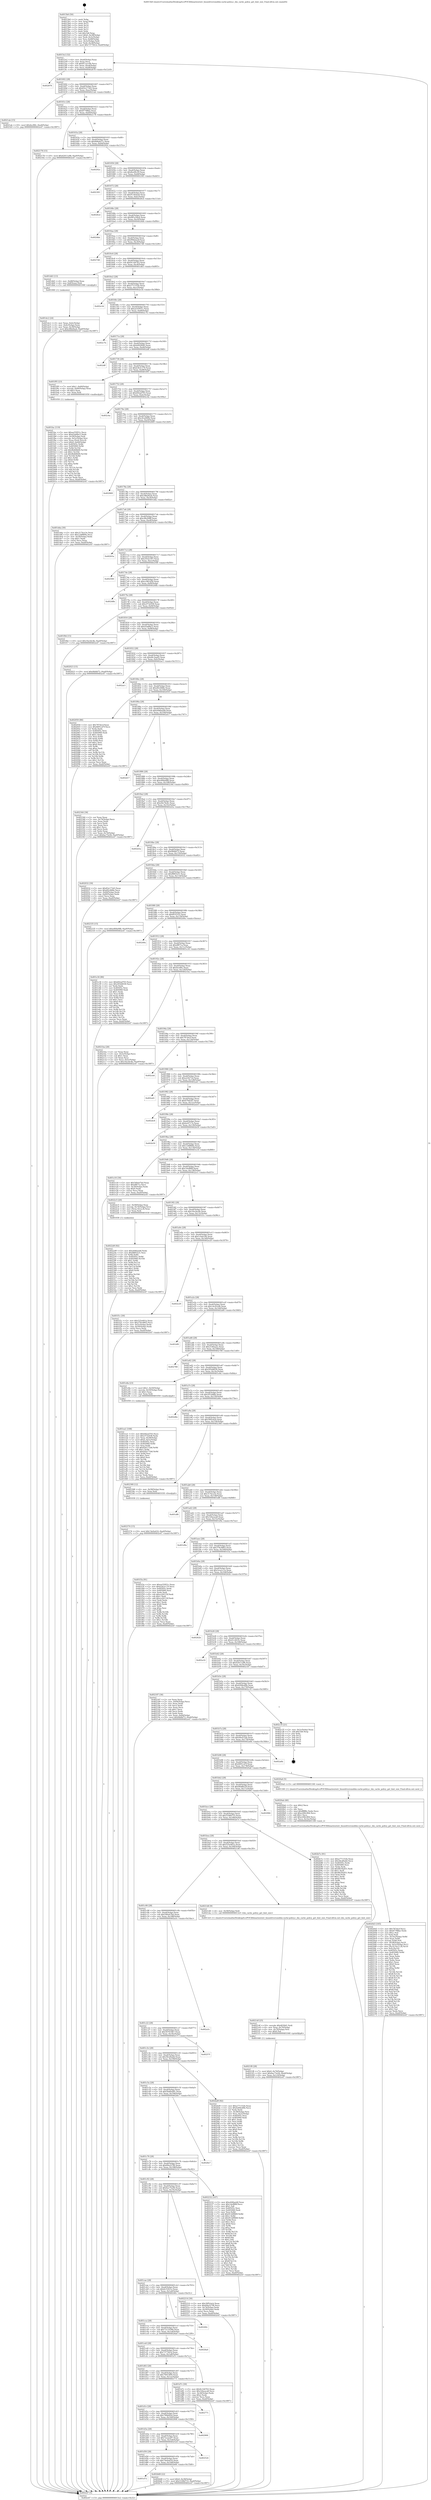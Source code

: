 digraph "0x4015b0" {
  label = "0x4015b0 (/mnt/c/Users/mathe/Desktop/tcc/POCII/binaries/extr_linuxdriversmddm-cache-policy.c_dm_cache_policy_get_hint_size_Final-ollvm.out::main(0))"
  labelloc = "t"
  node[shape=record]

  Entry [label="",width=0.3,height=0.3,shape=circle,fillcolor=black,style=filled]
  "0x4015e2" [label="{
     0x4015e2 [32]\l
     | [instrs]\l
     &nbsp;&nbsp;0x4015e2 \<+6\>: mov -0xa0(%rbp),%eax\l
     &nbsp;&nbsp;0x4015e8 \<+2\>: mov %eax,%ecx\l
     &nbsp;&nbsp;0x4015ea \<+6\>: sub $0x811acc0b,%ecx\l
     &nbsp;&nbsp;0x4015f0 \<+6\>: mov %eax,-0xa4(%rbp)\l
     &nbsp;&nbsp;0x4015f6 \<+6\>: mov %ecx,-0xa8(%rbp)\l
     &nbsp;&nbsp;0x4015fc \<+6\>: je 0000000000402878 \<main+0x12c8\>\l
  }"]
  "0x402878" [label="{
     0x402878\l
  }", style=dashed]
  "0x401602" [label="{
     0x401602 [28]\l
     | [instrs]\l
     &nbsp;&nbsp;0x401602 \<+5\>: jmp 0000000000401607 \<main+0x57\>\l
     &nbsp;&nbsp;0x401607 \<+6\>: mov -0xa4(%rbp),%eax\l
     &nbsp;&nbsp;0x40160d \<+5\>: sub $0x83e173d3,%eax\l
     &nbsp;&nbsp;0x401612 \<+6\>: mov %eax,-0xac(%rbp)\l
     &nbsp;&nbsp;0x401618 \<+6\>: je 00000000004021ab \<main+0xbfb\>\l
  }"]
  Exit [label="",width=0.3,height=0.3,shape=circle,fillcolor=black,style=filled,peripheries=2]
  "0x4021ab" [label="{
     0x4021ab [15]\l
     | [instrs]\l
     &nbsp;&nbsp;0x4021ab \<+10\>: movl $0x4ecf6fc,-0xa0(%rbp)\l
     &nbsp;&nbsp;0x4021b5 \<+5\>: jmp 0000000000402e47 \<main+0x1897\>\l
  }"]
  "0x40161e" [label="{
     0x40161e [28]\l
     | [instrs]\l
     &nbsp;&nbsp;0x40161e \<+5\>: jmp 0000000000401623 \<main+0x73\>\l
     &nbsp;&nbsp;0x401623 \<+6\>: mov -0xa4(%rbp),%eax\l
     &nbsp;&nbsp;0x401629 \<+5\>: sub $0x8778ffae,%eax\l
     &nbsp;&nbsp;0x40162e \<+6\>: mov %eax,-0xb0(%rbp)\l
     &nbsp;&nbsp;0x401634 \<+6\>: je 0000000000402178 \<main+0xbc8\>\l
  }"]
  "0x401d72" [label="{
     0x401d72\l
  }", style=dashed]
  "0x402178" [label="{
     0x402178 [15]\l
     | [instrs]\l
     &nbsp;&nbsp;0x402178 \<+10\>: movl $0x42011a96,-0xa0(%rbp)\l
     &nbsp;&nbsp;0x402182 \<+5\>: jmp 0000000000402e47 \<main+0x1897\>\l
  }"]
  "0x40163a" [label="{
     0x40163a [28]\l
     | [instrs]\l
     &nbsp;&nbsp;0x40163a \<+5\>: jmp 000000000040163f \<main+0x8f\>\l
     &nbsp;&nbsp;0x40163f \<+6\>: mov -0xa4(%rbp),%eax\l
     &nbsp;&nbsp;0x401645 \<+5\>: sub $0x8d6ab27c,%eax\l
     &nbsp;&nbsp;0x40164a \<+6\>: mov %eax,-0xb4(%rbp)\l
     &nbsp;&nbsp;0x401650 \<+6\>: je 000000000040292e \<main+0x137e\>\l
  }"]
  "0x402b68" [label="{
     0x402b68 [22]\l
     | [instrs]\l
     &nbsp;&nbsp;0x402b68 \<+7\>: movl $0x0,-0x38(%rbp)\l
     &nbsp;&nbsp;0x402b6f \<+10\>: movl $0x5108d733,-0xa0(%rbp)\l
     &nbsp;&nbsp;0x402b79 \<+5\>: jmp 0000000000402e47 \<main+0x1897\>\l
  }"]
  "0x40292e" [label="{
     0x40292e\l
  }", style=dashed]
  "0x401656" [label="{
     0x401656 [28]\l
     | [instrs]\l
     &nbsp;&nbsp;0x401656 \<+5\>: jmp 000000000040165b \<main+0xab\>\l
     &nbsp;&nbsp;0x40165b \<+6\>: mov -0xa4(%rbp),%eax\l
     &nbsp;&nbsp;0x401661 \<+5\>: sub $0x8eef9c29,%eax\l
     &nbsp;&nbsp;0x401666 \<+6\>: mov %eax,-0xb8(%rbp)\l
     &nbsp;&nbsp;0x40166c \<+6\>: je 0000000000402383 \<main+0xdd3\>\l
  }"]
  "0x401d56" [label="{
     0x401d56 [28]\l
     | [instrs]\l
     &nbsp;&nbsp;0x401d56 \<+5\>: jmp 0000000000401d5b \<main+0x7ab\>\l
     &nbsp;&nbsp;0x401d5b \<+6\>: mov -0xa4(%rbp),%eax\l
     &nbsp;&nbsp;0x401d61 \<+5\>: sub $0x7de0a416,%eax\l
     &nbsp;&nbsp;0x401d66 \<+6\>: mov %eax,-0x1b8(%rbp)\l
     &nbsp;&nbsp;0x401d6c \<+6\>: je 0000000000402b68 \<main+0x15b8\>\l
  }"]
  "0x402383" [label="{
     0x402383\l
  }", style=dashed]
  "0x401672" [label="{
     0x401672 [28]\l
     | [instrs]\l
     &nbsp;&nbsp;0x401672 \<+5\>: jmp 0000000000401677 \<main+0xc7\>\l
     &nbsp;&nbsp;0x401677 \<+6\>: mov -0xa4(%rbp),%eax\l
     &nbsp;&nbsp;0x40167d \<+5\>: sub $0x9130eba0,%eax\l
     &nbsp;&nbsp;0x401682 \<+6\>: mov %eax,-0xbc(%rbp)\l
     &nbsp;&nbsp;0x401688 \<+6\>: je 00000000004026cd \<main+0x111d\>\l
  }"]
  "0x402524" [label="{
     0x402524\l
  }", style=dashed]
  "0x4026cd" [label="{
     0x4026cd\l
  }", style=dashed]
  "0x40168e" [label="{
     0x40168e [28]\l
     | [instrs]\l
     &nbsp;&nbsp;0x40168e \<+5\>: jmp 0000000000401693 \<main+0xe3\>\l
     &nbsp;&nbsp;0x401693 \<+6\>: mov -0xa4(%rbp),%eax\l
     &nbsp;&nbsp;0x401699 \<+5\>: sub $0x981e56e4,%eax\l
     &nbsp;&nbsp;0x40169e \<+6\>: mov %eax,-0xc0(%rbp)\l
     &nbsp;&nbsp;0x4016a4 \<+6\>: je 00000000004024bb \<main+0xf0b\>\l
  }"]
  "0x401d3a" [label="{
     0x401d3a [28]\l
     | [instrs]\l
     &nbsp;&nbsp;0x401d3a \<+5\>: jmp 0000000000401d3f \<main+0x78f\>\l
     &nbsp;&nbsp;0x401d3f \<+6\>: mov -0xa4(%rbp),%eax\l
     &nbsp;&nbsp;0x401d45 \<+5\>: sub $0x7acaea97,%eax\l
     &nbsp;&nbsp;0x401d4a \<+6\>: mov %eax,-0x1b4(%rbp)\l
     &nbsp;&nbsp;0x401d50 \<+6\>: je 0000000000402524 \<main+0xf74\>\l
  }"]
  "0x4024bb" [label="{
     0x4024bb\l
  }", style=dashed]
  "0x4016aa" [label="{
     0x4016aa [28]\l
     | [instrs]\l
     &nbsp;&nbsp;0x4016aa \<+5\>: jmp 00000000004016af \<main+0xff\>\l
     &nbsp;&nbsp;0x4016af \<+6\>: mov -0xa4(%rbp),%eax\l
     &nbsp;&nbsp;0x4016b5 \<+5\>: sub $0x994daa2f,%eax\l
     &nbsp;&nbsp;0x4016ba \<+6\>: mov %eax,-0xc4(%rbp)\l
     &nbsp;&nbsp;0x4016c0 \<+6\>: je 00000000004027d6 \<main+0x1226\>\l
  }"]
  "0x402908" [label="{
     0x402908\l
  }", style=dashed]
  "0x4027d6" [label="{
     0x4027d6\l
  }", style=dashed]
  "0x4016c6" [label="{
     0x4016c6 [28]\l
     | [instrs]\l
     &nbsp;&nbsp;0x4016c6 \<+5\>: jmp 00000000004016cb \<main+0x11b\>\l
     &nbsp;&nbsp;0x4016cb \<+6\>: mov -0xa4(%rbp),%eax\l
     &nbsp;&nbsp;0x4016d1 \<+5\>: sub $0x9c144763,%eax\l
     &nbsp;&nbsp;0x4016d6 \<+6\>: mov %eax,-0xc8(%rbp)\l
     &nbsp;&nbsp;0x4016dc \<+6\>: je 0000000000401db5 \<main+0x805\>\l
  }"]
  "0x401d1e" [label="{
     0x401d1e [28]\l
     | [instrs]\l
     &nbsp;&nbsp;0x401d1e \<+5\>: jmp 0000000000401d23 \<main+0x773\>\l
     &nbsp;&nbsp;0x401d23 \<+6\>: mov -0xa4(%rbp),%eax\l
     &nbsp;&nbsp;0x401d29 \<+5\>: sub $0x79f4d92d,%eax\l
     &nbsp;&nbsp;0x401d2e \<+6\>: mov %eax,-0x1b0(%rbp)\l
     &nbsp;&nbsp;0x401d34 \<+6\>: je 0000000000402908 \<main+0x1358\>\l
  }"]
  "0x401db5" [label="{
     0x401db5 [13]\l
     | [instrs]\l
     &nbsp;&nbsp;0x401db5 \<+4\>: mov -0x48(%rbp),%rax\l
     &nbsp;&nbsp;0x401db9 \<+4\>: mov 0x8(%rax),%rdi\l
     &nbsp;&nbsp;0x401dbd \<+5\>: call 0000000000401060 \<atoi@plt\>\l
     | [calls]\l
     &nbsp;&nbsp;0x401060 \{1\} (unknown)\l
  }"]
  "0x4016e2" [label="{
     0x4016e2 [28]\l
     | [instrs]\l
     &nbsp;&nbsp;0x4016e2 \<+5\>: jmp 00000000004016e7 \<main+0x137\>\l
     &nbsp;&nbsp;0x4016e7 \<+6\>: mov -0xa4(%rbp),%eax\l
     &nbsp;&nbsp;0x4016ed \<+5\>: sub $0xa771332b,%eax\l
     &nbsp;&nbsp;0x4016f2 \<+6\>: mov %eax,-0xcc(%rbp)\l
     &nbsp;&nbsp;0x4016f8 \<+6\>: je 0000000000402e3d \<main+0x188d\>\l
  }"]
  "0x402771" [label="{
     0x402771\l
  }", style=dashed]
  "0x402e3d" [label="{
     0x402e3d\l
  }", style=dashed]
  "0x4016fe" [label="{
     0x4016fe [28]\l
     | [instrs]\l
     &nbsp;&nbsp;0x4016fe \<+5\>: jmp 0000000000401703 \<main+0x153\>\l
     &nbsp;&nbsp;0x401703 \<+6\>: mov -0xa4(%rbp),%eax\l
     &nbsp;&nbsp;0x401709 \<+5\>: sub $0xae55951c,%eax\l
     &nbsp;&nbsp;0x40170e \<+6\>: mov %eax,-0xd0(%rbp)\l
     &nbsp;&nbsp;0x401714 \<+6\>: je 0000000000402c7b \<main+0x16cb\>\l
  }"]
  "0x402374" [label="{
     0x402374 [15]\l
     | [instrs]\l
     &nbsp;&nbsp;0x402374 \<+10\>: movl $0x7de0a416,-0xa0(%rbp)\l
     &nbsp;&nbsp;0x40237e \<+5\>: jmp 0000000000402e47 \<main+0x1897\>\l
  }"]
  "0x402c7b" [label="{
     0x402c7b\l
  }", style=dashed]
  "0x40171a" [label="{
     0x40171a [28]\l
     | [instrs]\l
     &nbsp;&nbsp;0x40171a \<+5\>: jmp 000000000040171f \<main+0x16f\>\l
     &nbsp;&nbsp;0x40171f \<+6\>: mov -0xa4(%rbp),%eax\l
     &nbsp;&nbsp;0x401725 \<+5\>: sub $0xb0f2f640,%eax\l
     &nbsp;&nbsp;0x40172a \<+6\>: mov %eax,-0xd4(%rbp)\l
     &nbsp;&nbsp;0x401730 \<+6\>: je 0000000000402dff \<main+0x184f\>\l
  }"]
  "0x4022d9" [label="{
     0x4022d9 [92]\l
     | [instrs]\l
     &nbsp;&nbsp;0x4022d9 \<+5\>: mov $0xe646aeb8,%edx\l
     &nbsp;&nbsp;0x4022de \<+5\>: mov $0xf88f1b31,%esi\l
     &nbsp;&nbsp;0x4022e3 \<+3\>: xor %r8d,%r8d\l
     &nbsp;&nbsp;0x4022e6 \<+8\>: mov 0x40505c,%r9d\l
     &nbsp;&nbsp;0x4022ee \<+8\>: mov 0x405060,%r10d\l
     &nbsp;&nbsp;0x4022f6 \<+4\>: sub $0x1,%r8d\l
     &nbsp;&nbsp;0x4022fa \<+3\>: mov %r9d,%r11d\l
     &nbsp;&nbsp;0x4022fd \<+3\>: add %r8d,%r11d\l
     &nbsp;&nbsp;0x402300 \<+4\>: imul %r11d,%r9d\l
     &nbsp;&nbsp;0x402304 \<+4\>: and $0x1,%r9d\l
     &nbsp;&nbsp;0x402308 \<+4\>: cmp $0x0,%r9d\l
     &nbsp;&nbsp;0x40230c \<+3\>: sete %bl\l
     &nbsp;&nbsp;0x40230f \<+4\>: cmp $0xa,%r10d\l
     &nbsp;&nbsp;0x402313 \<+4\>: setl %r14b\l
     &nbsp;&nbsp;0x402317 \<+3\>: mov %bl,%r15b\l
     &nbsp;&nbsp;0x40231a \<+3\>: and %r14b,%r15b\l
     &nbsp;&nbsp;0x40231d \<+3\>: xor %r14b,%bl\l
     &nbsp;&nbsp;0x402320 \<+3\>: or %bl,%r15b\l
     &nbsp;&nbsp;0x402323 \<+4\>: test $0x1,%r15b\l
     &nbsp;&nbsp;0x402327 \<+3\>: cmovne %esi,%edx\l
     &nbsp;&nbsp;0x40232a \<+6\>: mov %edx,-0xa0(%rbp)\l
     &nbsp;&nbsp;0x402330 \<+5\>: jmp 0000000000402e47 \<main+0x1897\>\l
  }"]
  "0x402dff" [label="{
     0x402dff\l
  }", style=dashed]
  "0x401736" [label="{
     0x401736 [28]\l
     | [instrs]\l
     &nbsp;&nbsp;0x401736 \<+5\>: jmp 000000000040173b \<main+0x18b\>\l
     &nbsp;&nbsp;0x40173b \<+6\>: mov -0xa4(%rbp),%eax\l
     &nbsp;&nbsp;0x401741 \<+5\>: sub $0xb3b3c170,%eax\l
     &nbsp;&nbsp;0x401746 \<+6\>: mov %eax,-0xd8(%rbp)\l
     &nbsp;&nbsp;0x40174c \<+6\>: je 0000000000401f95 \<main+0x9e5\>\l
  }"]
  "0x4021f8" [label="{
     0x4021f8 [28]\l
     | [instrs]\l
     &nbsp;&nbsp;0x4021f8 \<+7\>: movl $0x0,-0x74(%rbp)\l
     &nbsp;&nbsp;0x4021ff \<+10\>: movl $0x6ac75a56,-0xa0(%rbp)\l
     &nbsp;&nbsp;0x402209 \<+6\>: mov %eax,-0x1c0(%rbp)\l
     &nbsp;&nbsp;0x40220f \<+5\>: jmp 0000000000402e47 \<main+0x1897\>\l
  }"]
  "0x401f95" [label="{
     0x401f95 [23]\l
     | [instrs]\l
     &nbsp;&nbsp;0x401f95 \<+7\>: movl $0x1,-0x60(%rbp)\l
     &nbsp;&nbsp;0x401f9c \<+4\>: movslq -0x60(%rbp),%rax\l
     &nbsp;&nbsp;0x401fa0 \<+4\>: shl $0x3,%rax\l
     &nbsp;&nbsp;0x401fa4 \<+3\>: mov %rax,%rdi\l
     &nbsp;&nbsp;0x401fa7 \<+5\>: call 0000000000401050 \<malloc@plt\>\l
     | [calls]\l
     &nbsp;&nbsp;0x401050 \{1\} (unknown)\l
  }"]
  "0x401752" [label="{
     0x401752 [28]\l
     | [instrs]\l
     &nbsp;&nbsp;0x401752 \<+5\>: jmp 0000000000401757 \<main+0x1a7\>\l
     &nbsp;&nbsp;0x401757 \<+6\>: mov -0xa4(%rbp),%eax\l
     &nbsp;&nbsp;0x40175d \<+5\>: sub $0xb92ad703,%eax\l
     &nbsp;&nbsp;0x401762 \<+6\>: mov %eax,-0xdc(%rbp)\l
     &nbsp;&nbsp;0x401768 \<+6\>: je 0000000000402c4a \<main+0x169a\>\l
  }"]
  "0x4021df" [label="{
     0x4021df [25]\l
     | [instrs]\l
     &nbsp;&nbsp;0x4021df \<+10\>: movabs $0x4030d1,%rdi\l
     &nbsp;&nbsp;0x4021e9 \<+4\>: mov %rax,-0x70(%rbp)\l
     &nbsp;&nbsp;0x4021ed \<+4\>: mov -0x70(%rbp),%rsi\l
     &nbsp;&nbsp;0x4021f1 \<+2\>: mov $0x0,%al\l
     &nbsp;&nbsp;0x4021f3 \<+5\>: call 0000000000401040 \<printf@plt\>\l
     | [calls]\l
     &nbsp;&nbsp;0x401040 \{1\} (unknown)\l
  }"]
  "0x402c4a" [label="{
     0x402c4a\l
  }", style=dashed]
  "0x40176e" [label="{
     0x40176e [28]\l
     | [instrs]\l
     &nbsp;&nbsp;0x40176e \<+5\>: jmp 0000000000401773 \<main+0x1c3\>\l
     &nbsp;&nbsp;0x401773 \<+6\>: mov -0xa4(%rbp),%eax\l
     &nbsp;&nbsp;0x401779 \<+5\>: sub $0xc6ca940b,%eax\l
     &nbsp;&nbsp;0x40177e \<+6\>: mov %eax,-0xe0(%rbp)\l
     &nbsp;&nbsp;0x401784 \<+6\>: je 0000000000402869 \<main+0x12b9\>\l
  }"]
  "0x4020d3" [label="{
     0x4020d3 [165]\l
     | [instrs]\l
     &nbsp;&nbsp;0x4020d3 \<+5\>: mov $0x787decf,%ecx\l
     &nbsp;&nbsp;0x4020d8 \<+5\>: mov $0x8778ffae,%edx\l
     &nbsp;&nbsp;0x4020dd \<+3\>: mov $0x1,%sil\l
     &nbsp;&nbsp;0x4020e0 \<+2\>: xor %edi,%edi\l
     &nbsp;&nbsp;0x4020e2 \<+7\>: mov -0x1bc(%rbp),%r8d\l
     &nbsp;&nbsp;0x4020e9 \<+4\>: imul %eax,%r8d\l
     &nbsp;&nbsp;0x4020ed \<+3\>: movslq %r8d,%r9\l
     &nbsp;&nbsp;0x4020f0 \<+4\>: mov -0x58(%rbp),%r10\l
     &nbsp;&nbsp;0x4020f4 \<+4\>: movslq -0x5c(%rbp),%r11\l
     &nbsp;&nbsp;0x4020f8 \<+4\>: mov (%r10,%r11,8),%r10\l
     &nbsp;&nbsp;0x4020fc \<+3\>: mov %r9,(%r10)\l
     &nbsp;&nbsp;0x4020ff \<+7\>: mov 0x40505c,%eax\l
     &nbsp;&nbsp;0x402106 \<+8\>: mov 0x405060,%r8d\l
     &nbsp;&nbsp;0x40210e \<+3\>: sub $0x1,%edi\l
     &nbsp;&nbsp;0x402111 \<+2\>: mov %eax,%ebx\l
     &nbsp;&nbsp;0x402113 \<+2\>: add %edi,%ebx\l
     &nbsp;&nbsp;0x402115 \<+3\>: imul %ebx,%eax\l
     &nbsp;&nbsp;0x402118 \<+3\>: and $0x1,%eax\l
     &nbsp;&nbsp;0x40211b \<+3\>: cmp $0x0,%eax\l
     &nbsp;&nbsp;0x40211e \<+4\>: sete %r14b\l
     &nbsp;&nbsp;0x402122 \<+4\>: cmp $0xa,%r8d\l
     &nbsp;&nbsp;0x402126 \<+4\>: setl %r15b\l
     &nbsp;&nbsp;0x40212a \<+3\>: mov %r14b,%r12b\l
     &nbsp;&nbsp;0x40212d \<+4\>: xor $0xff,%r12b\l
     &nbsp;&nbsp;0x402131 \<+3\>: mov %r15b,%r13b\l
     &nbsp;&nbsp;0x402134 \<+4\>: xor $0xff,%r13b\l
     &nbsp;&nbsp;0x402138 \<+4\>: xor $0x1,%sil\l
     &nbsp;&nbsp;0x40213c \<+3\>: mov %r12b,%al\l
     &nbsp;&nbsp;0x40213f \<+2\>: and $0xff,%al\l
     &nbsp;&nbsp;0x402141 \<+3\>: and %sil,%r14b\l
     &nbsp;&nbsp;0x402144 \<+3\>: mov %r13b,%dil\l
     &nbsp;&nbsp;0x402147 \<+4\>: and $0xff,%dil\l
     &nbsp;&nbsp;0x40214b \<+3\>: and %sil,%r15b\l
     &nbsp;&nbsp;0x40214e \<+3\>: or %r14b,%al\l
     &nbsp;&nbsp;0x402151 \<+3\>: or %r15b,%dil\l
     &nbsp;&nbsp;0x402154 \<+3\>: xor %dil,%al\l
     &nbsp;&nbsp;0x402157 \<+3\>: or %r13b,%r12b\l
     &nbsp;&nbsp;0x40215a \<+4\>: xor $0xff,%r12b\l
     &nbsp;&nbsp;0x40215e \<+4\>: or $0x1,%sil\l
     &nbsp;&nbsp;0x402162 \<+3\>: and %sil,%r12b\l
     &nbsp;&nbsp;0x402165 \<+3\>: or %r12b,%al\l
     &nbsp;&nbsp;0x402168 \<+2\>: test $0x1,%al\l
     &nbsp;&nbsp;0x40216a \<+3\>: cmovne %edx,%ecx\l
     &nbsp;&nbsp;0x40216d \<+6\>: mov %ecx,-0xa0(%rbp)\l
     &nbsp;&nbsp;0x402173 \<+5\>: jmp 0000000000402e47 \<main+0x1897\>\l
  }"]
  "0x402869" [label="{
     0x402869\l
  }", style=dashed]
  "0x40178a" [label="{
     0x40178a [28]\l
     | [instrs]\l
     &nbsp;&nbsp;0x40178a \<+5\>: jmp 000000000040178f \<main+0x1df\>\l
     &nbsp;&nbsp;0x40178f \<+6\>: mov -0xa4(%rbp),%eax\l
     &nbsp;&nbsp;0x401795 \<+5\>: sub $0xc88a9aa4,%eax\l
     &nbsp;&nbsp;0x40179a \<+6\>: mov %eax,-0xe4(%rbp)\l
     &nbsp;&nbsp;0x4017a0 \<+6\>: je 0000000000401dda \<main+0x82a\>\l
  }"]
  "0x4020ab" [label="{
     0x4020ab [40]\l
     | [instrs]\l
     &nbsp;&nbsp;0x4020ab \<+5\>: mov $0x2,%ecx\l
     &nbsp;&nbsp;0x4020b0 \<+1\>: cltd\l
     &nbsp;&nbsp;0x4020b1 \<+2\>: idiv %ecx\l
     &nbsp;&nbsp;0x4020b3 \<+6\>: imul $0xfffffffe,%edx,%ecx\l
     &nbsp;&nbsp;0x4020b9 \<+6\>: sub $0xe266c064,%ecx\l
     &nbsp;&nbsp;0x4020bf \<+3\>: add $0x1,%ecx\l
     &nbsp;&nbsp;0x4020c2 \<+6\>: add $0xe266c064,%ecx\l
     &nbsp;&nbsp;0x4020c8 \<+6\>: mov %ecx,-0x1bc(%rbp)\l
     &nbsp;&nbsp;0x4020ce \<+5\>: call 0000000000401160 \<next_i\>\l
     | [calls]\l
     &nbsp;&nbsp;0x401160 \{1\} (/mnt/c/Users/mathe/Desktop/tcc/POCII/binaries/extr_linuxdriversmddm-cache-policy.c_dm_cache_policy_get_hint_size_Final-ollvm.out::next_i)\l
  }"]
  "0x401dda" [label="{
     0x401dda [30]\l
     | [instrs]\l
     &nbsp;&nbsp;0x401dda \<+5\>: mov $0x317bce3e,%eax\l
     &nbsp;&nbsp;0x401ddf \<+5\>: mov $0x124880fa,%ecx\l
     &nbsp;&nbsp;0x401de4 \<+3\>: mov -0x30(%rbp),%edx\l
     &nbsp;&nbsp;0x401de7 \<+3\>: cmp $0x1,%edx\l
     &nbsp;&nbsp;0x401dea \<+3\>: cmovl %ecx,%eax\l
     &nbsp;&nbsp;0x401ded \<+6\>: mov %eax,-0xa0(%rbp)\l
     &nbsp;&nbsp;0x401df3 \<+5\>: jmp 0000000000402e47 \<main+0x1897\>\l
  }"]
  "0x4017a6" [label="{
     0x4017a6 [28]\l
     | [instrs]\l
     &nbsp;&nbsp;0x4017a6 \<+5\>: jmp 00000000004017ab \<main+0x1fb\>\l
     &nbsp;&nbsp;0x4017ab \<+6\>: mov -0xa4(%rbp),%eax\l
     &nbsp;&nbsp;0x4017b1 \<+5\>: sub $0xc8b208ff,%eax\l
     &nbsp;&nbsp;0x4017b6 \<+6\>: mov %eax,-0xe8(%rbp)\l
     &nbsp;&nbsp;0x4017bc \<+6\>: je 000000000040263a \<main+0x108a\>\l
  }"]
  "0x401fac" [label="{
     0x401fac [119]\l
     | [instrs]\l
     &nbsp;&nbsp;0x401fac \<+5\>: mov $0xae55951c,%ecx\l
     &nbsp;&nbsp;0x401fb1 \<+5\>: mov $0xd3a6fbc5,%edx\l
     &nbsp;&nbsp;0x401fb6 \<+4\>: mov -0x58(%rbp),%rdi\l
     &nbsp;&nbsp;0x401fba \<+4\>: movslq -0x5c(%rbp),%rsi\l
     &nbsp;&nbsp;0x401fbe \<+4\>: mov %rax,(%rdi,%rsi,8)\l
     &nbsp;&nbsp;0x401fc2 \<+7\>: movl $0x0,-0x64(%rbp)\l
     &nbsp;&nbsp;0x401fc9 \<+8\>: mov 0x40505c,%r8d\l
     &nbsp;&nbsp;0x401fd1 \<+8\>: mov 0x405060,%r9d\l
     &nbsp;&nbsp;0x401fd9 \<+3\>: mov %r8d,%r10d\l
     &nbsp;&nbsp;0x401fdc \<+7\>: add $0x9b46fb00,%r10d\l
     &nbsp;&nbsp;0x401fe3 \<+4\>: sub $0x1,%r10d\l
     &nbsp;&nbsp;0x401fe7 \<+7\>: sub $0x9b46fb00,%r10d\l
     &nbsp;&nbsp;0x401fee \<+4\>: imul %r10d,%r8d\l
     &nbsp;&nbsp;0x401ff2 \<+4\>: and $0x1,%r8d\l
     &nbsp;&nbsp;0x401ff6 \<+4\>: cmp $0x0,%r8d\l
     &nbsp;&nbsp;0x401ffa \<+4\>: sete %r11b\l
     &nbsp;&nbsp;0x401ffe \<+4\>: cmp $0xa,%r9d\l
     &nbsp;&nbsp;0x402002 \<+3\>: setl %bl\l
     &nbsp;&nbsp;0x402005 \<+3\>: mov %r11b,%r14b\l
     &nbsp;&nbsp;0x402008 \<+3\>: and %bl,%r14b\l
     &nbsp;&nbsp;0x40200b \<+3\>: xor %bl,%r11b\l
     &nbsp;&nbsp;0x40200e \<+3\>: or %r11b,%r14b\l
     &nbsp;&nbsp;0x402011 \<+4\>: test $0x1,%r14b\l
     &nbsp;&nbsp;0x402015 \<+3\>: cmovne %edx,%ecx\l
     &nbsp;&nbsp;0x402018 \<+6\>: mov %ecx,-0xa0(%rbp)\l
     &nbsp;&nbsp;0x40201e \<+5\>: jmp 0000000000402e47 \<main+0x1897\>\l
  }"]
  "0x40263a" [label="{
     0x40263a\l
  }", style=dashed]
  "0x4017c2" [label="{
     0x4017c2 [28]\l
     | [instrs]\l
     &nbsp;&nbsp;0x4017c2 \<+5\>: jmp 00000000004017c7 \<main+0x217\>\l
     &nbsp;&nbsp;0x4017c7 \<+6\>: mov -0xa4(%rbp),%eax\l
     &nbsp;&nbsp;0x4017cd \<+5\>: sub $0xc932e307,%eax\l
     &nbsp;&nbsp;0x4017d2 \<+6\>: mov %eax,-0xec(%rbp)\l
     &nbsp;&nbsp;0x4017d8 \<+6\>: je 0000000000402500 \<main+0xf50\>\l
  }"]
  "0x401ea1" [label="{
     0x401ea1 [108]\l
     | [instrs]\l
     &nbsp;&nbsp;0x401ea1 \<+5\>: mov $0xb92ad703,%ecx\l
     &nbsp;&nbsp;0x401ea6 \<+5\>: mov $0xcf73e038,%edx\l
     &nbsp;&nbsp;0x401eab \<+4\>: mov %rax,-0x58(%rbp)\l
     &nbsp;&nbsp;0x401eaf \<+7\>: movl $0x0,-0x5c(%rbp)\l
     &nbsp;&nbsp;0x401eb6 \<+7\>: mov 0x40505c,%esi\l
     &nbsp;&nbsp;0x401ebd \<+8\>: mov 0x405060,%r8d\l
     &nbsp;&nbsp;0x401ec5 \<+3\>: mov %esi,%r9d\l
     &nbsp;&nbsp;0x401ec8 \<+7\>: sub $0x92b171b6,%r9d\l
     &nbsp;&nbsp;0x401ecf \<+4\>: sub $0x1,%r9d\l
     &nbsp;&nbsp;0x401ed3 \<+7\>: add $0x92b171b6,%r9d\l
     &nbsp;&nbsp;0x401eda \<+4\>: imul %r9d,%esi\l
     &nbsp;&nbsp;0x401ede \<+3\>: and $0x1,%esi\l
     &nbsp;&nbsp;0x401ee1 \<+3\>: cmp $0x0,%esi\l
     &nbsp;&nbsp;0x401ee4 \<+4\>: sete %r10b\l
     &nbsp;&nbsp;0x401ee8 \<+4\>: cmp $0xa,%r8d\l
     &nbsp;&nbsp;0x401eec \<+4\>: setl %r11b\l
     &nbsp;&nbsp;0x401ef0 \<+3\>: mov %r10b,%bl\l
     &nbsp;&nbsp;0x401ef3 \<+3\>: and %r11b,%bl\l
     &nbsp;&nbsp;0x401ef6 \<+3\>: xor %r11b,%r10b\l
     &nbsp;&nbsp;0x401ef9 \<+3\>: or %r10b,%bl\l
     &nbsp;&nbsp;0x401efc \<+3\>: test $0x1,%bl\l
     &nbsp;&nbsp;0x401eff \<+3\>: cmovne %edx,%ecx\l
     &nbsp;&nbsp;0x401f02 \<+6\>: mov %ecx,-0xa0(%rbp)\l
     &nbsp;&nbsp;0x401f08 \<+5\>: jmp 0000000000402e47 \<main+0x1897\>\l
  }"]
  "0x402500" [label="{
     0x402500\l
  }", style=dashed]
  "0x4017de" [label="{
     0x4017de [28]\l
     | [instrs]\l
     &nbsp;&nbsp;0x4017de \<+5\>: jmp 00000000004017e3 \<main+0x233\>\l
     &nbsp;&nbsp;0x4017e3 \<+6\>: mov -0xa4(%rbp),%eax\l
     &nbsp;&nbsp;0x4017e9 \<+5\>: sub $0xcc961d56,%eax\l
     &nbsp;&nbsp;0x4017ee \<+6\>: mov %eax,-0xf0(%rbp)\l
     &nbsp;&nbsp;0x4017f4 \<+6\>: je 000000000040248b \<main+0xedb\>\l
  }"]
  "0x401dc2" [label="{
     0x401dc2 [24]\l
     | [instrs]\l
     &nbsp;&nbsp;0x401dc2 \<+3\>: mov %eax,-0x4c(%rbp)\l
     &nbsp;&nbsp;0x401dc5 \<+3\>: mov -0x4c(%rbp),%eax\l
     &nbsp;&nbsp;0x401dc8 \<+3\>: mov %eax,-0x30(%rbp)\l
     &nbsp;&nbsp;0x401dcb \<+10\>: movl $0xc88a9aa4,-0xa0(%rbp)\l
     &nbsp;&nbsp;0x401dd5 \<+5\>: jmp 0000000000402e47 \<main+0x1897\>\l
  }"]
  "0x40248b" [label="{
     0x40248b\l
  }", style=dashed]
  "0x4017fa" [label="{
     0x4017fa [28]\l
     | [instrs]\l
     &nbsp;&nbsp;0x4017fa \<+5\>: jmp 00000000004017ff \<main+0x24f\>\l
     &nbsp;&nbsp;0x4017ff \<+6\>: mov -0xa4(%rbp),%eax\l
     &nbsp;&nbsp;0x401805 \<+5\>: sub $0xcf73e038,%eax\l
     &nbsp;&nbsp;0x40180a \<+6\>: mov %eax,-0xf4(%rbp)\l
     &nbsp;&nbsp;0x401810 \<+6\>: je 0000000000401f0d \<main+0x95d\>\l
  }"]
  "0x4015b0" [label="{
     0x4015b0 [50]\l
     | [instrs]\l
     &nbsp;&nbsp;0x4015b0 \<+1\>: push %rbp\l
     &nbsp;&nbsp;0x4015b1 \<+3\>: mov %rsp,%rbp\l
     &nbsp;&nbsp;0x4015b4 \<+2\>: push %r15\l
     &nbsp;&nbsp;0x4015b6 \<+2\>: push %r14\l
     &nbsp;&nbsp;0x4015b8 \<+2\>: push %r13\l
     &nbsp;&nbsp;0x4015ba \<+2\>: push %r12\l
     &nbsp;&nbsp;0x4015bc \<+1\>: push %rbx\l
     &nbsp;&nbsp;0x4015bd \<+7\>: sub $0x1b8,%rsp\l
     &nbsp;&nbsp;0x4015c4 \<+7\>: movl $0x0,-0x38(%rbp)\l
     &nbsp;&nbsp;0x4015cb \<+3\>: mov %edi,-0x3c(%rbp)\l
     &nbsp;&nbsp;0x4015ce \<+4\>: mov %rsi,-0x48(%rbp)\l
     &nbsp;&nbsp;0x4015d2 \<+3\>: mov -0x3c(%rbp),%edi\l
     &nbsp;&nbsp;0x4015d5 \<+3\>: mov %edi,-0x34(%rbp)\l
     &nbsp;&nbsp;0x4015d8 \<+10\>: movl $0x7377fd1d,-0xa0(%rbp)\l
  }"]
  "0x401f0d" [label="{
     0x401f0d [15]\l
     | [instrs]\l
     &nbsp;&nbsp;0x401f0d \<+10\>: movl $0x16a3dc4b,-0xa0(%rbp)\l
     &nbsp;&nbsp;0x401f17 \<+5\>: jmp 0000000000402e47 \<main+0x1897\>\l
  }"]
  "0x401816" [label="{
     0x401816 [28]\l
     | [instrs]\l
     &nbsp;&nbsp;0x401816 \<+5\>: jmp 000000000040181b \<main+0x26b\>\l
     &nbsp;&nbsp;0x40181b \<+6\>: mov -0xa4(%rbp),%eax\l
     &nbsp;&nbsp;0x401821 \<+5\>: sub $0xd3a6fbc5,%eax\l
     &nbsp;&nbsp;0x401826 \<+6\>: mov %eax,-0xf8(%rbp)\l
     &nbsp;&nbsp;0x40182c \<+6\>: je 0000000000402023 \<main+0xa73\>\l
  }"]
  "0x402e47" [label="{
     0x402e47 [5]\l
     | [instrs]\l
     &nbsp;&nbsp;0x402e47 \<+5\>: jmp 00000000004015e2 \<main+0x32\>\l
  }"]
  "0x402023" [label="{
     0x402023 [15]\l
     | [instrs]\l
     &nbsp;&nbsp;0x402023 \<+10\>: movl $0xf4bfbf72,-0xa0(%rbp)\l
     &nbsp;&nbsp;0x40202d \<+5\>: jmp 0000000000402e47 \<main+0x1897\>\l
  }"]
  "0x401832" [label="{
     0x401832 [28]\l
     | [instrs]\l
     &nbsp;&nbsp;0x401832 \<+5\>: jmp 0000000000401837 \<main+0x287\>\l
     &nbsp;&nbsp;0x401837 \<+6\>: mov -0xa4(%rbp),%eax\l
     &nbsp;&nbsp;0x40183d \<+5\>: sub $0xd4c3aad5,%eax\l
     &nbsp;&nbsp;0x401842 \<+6\>: mov %eax,-0xfc(%rbp)\l
     &nbsp;&nbsp;0x401848 \<+6\>: je 0000000000402ac1 \<main+0x1511\>\l
  }"]
  "0x401d02" [label="{
     0x401d02 [28]\l
     | [instrs]\l
     &nbsp;&nbsp;0x401d02 \<+5\>: jmp 0000000000401d07 \<main+0x757\>\l
     &nbsp;&nbsp;0x401d07 \<+6\>: mov -0xa4(%rbp),%eax\l
     &nbsp;&nbsp;0x401d0d \<+5\>: sub $0x76053f04,%eax\l
     &nbsp;&nbsp;0x401d12 \<+6\>: mov %eax,-0x1ac(%rbp)\l
     &nbsp;&nbsp;0x401d18 \<+6\>: je 0000000000402771 \<main+0x11c1\>\l
  }"]
  "0x402ac1" [label="{
     0x402ac1\l
  }", style=dashed]
  "0x40184e" [label="{
     0x40184e [28]\l
     | [instrs]\l
     &nbsp;&nbsp;0x40184e \<+5\>: jmp 0000000000401853 \<main+0x2a3\>\l
     &nbsp;&nbsp;0x401853 \<+6\>: mov -0xa4(%rbp),%eax\l
     &nbsp;&nbsp;0x401859 \<+5\>: sub $0xdf2c668e,%eax\l
     &nbsp;&nbsp;0x40185e \<+6\>: mov %eax,-0x100(%rbp)\l
     &nbsp;&nbsp;0x401864 \<+6\>: je 0000000000402050 \<main+0xaa0\>\l
  }"]
  "0x401d7c" [label="{
     0x401d7c [30]\l
     | [instrs]\l
     &nbsp;&nbsp;0x401d7c \<+5\>: mov $0x9c144763,%eax\l
     &nbsp;&nbsp;0x401d81 \<+5\>: mov $0x32beaca8,%ecx\l
     &nbsp;&nbsp;0x401d86 \<+3\>: mov -0x34(%rbp),%edx\l
     &nbsp;&nbsp;0x401d89 \<+3\>: cmp $0x2,%edx\l
     &nbsp;&nbsp;0x401d8c \<+3\>: cmovne %ecx,%eax\l
     &nbsp;&nbsp;0x401d8f \<+6\>: mov %eax,-0xa0(%rbp)\l
     &nbsp;&nbsp;0x401d95 \<+5\>: jmp 0000000000402e47 \<main+0x1897\>\l
  }"]
  "0x402050" [label="{
     0x402050 [86]\l
     | [instrs]\l
     &nbsp;&nbsp;0x402050 \<+5\>: mov $0x787decf,%eax\l
     &nbsp;&nbsp;0x402055 \<+5\>: mov $0x4691cd7f,%ecx\l
     &nbsp;&nbsp;0x40205a \<+2\>: xor %edx,%edx\l
     &nbsp;&nbsp;0x40205c \<+7\>: mov 0x40505c,%esi\l
     &nbsp;&nbsp;0x402063 \<+7\>: mov 0x405060,%edi\l
     &nbsp;&nbsp;0x40206a \<+3\>: sub $0x1,%edx\l
     &nbsp;&nbsp;0x40206d \<+3\>: mov %esi,%r8d\l
     &nbsp;&nbsp;0x402070 \<+3\>: add %edx,%r8d\l
     &nbsp;&nbsp;0x402073 \<+4\>: imul %r8d,%esi\l
     &nbsp;&nbsp;0x402077 \<+3\>: and $0x1,%esi\l
     &nbsp;&nbsp;0x40207a \<+3\>: cmp $0x0,%esi\l
     &nbsp;&nbsp;0x40207d \<+4\>: sete %r9b\l
     &nbsp;&nbsp;0x402081 \<+3\>: cmp $0xa,%edi\l
     &nbsp;&nbsp;0x402084 \<+4\>: setl %r10b\l
     &nbsp;&nbsp;0x402088 \<+3\>: mov %r9b,%r11b\l
     &nbsp;&nbsp;0x40208b \<+3\>: and %r10b,%r11b\l
     &nbsp;&nbsp;0x40208e \<+3\>: xor %r10b,%r9b\l
     &nbsp;&nbsp;0x402091 \<+3\>: or %r9b,%r11b\l
     &nbsp;&nbsp;0x402094 \<+4\>: test $0x1,%r11b\l
     &nbsp;&nbsp;0x402098 \<+3\>: cmovne %ecx,%eax\l
     &nbsp;&nbsp;0x40209b \<+6\>: mov %eax,-0xa0(%rbp)\l
     &nbsp;&nbsp;0x4020a1 \<+5\>: jmp 0000000000402e47 \<main+0x1897\>\l
  }"]
  "0x40186a" [label="{
     0x40186a [28]\l
     | [instrs]\l
     &nbsp;&nbsp;0x40186a \<+5\>: jmp 000000000040186f \<main+0x2bf\>\l
     &nbsp;&nbsp;0x40186f \<+6\>: mov -0xa4(%rbp),%eax\l
     &nbsp;&nbsp;0x401875 \<+5\>: sub $0xe646aeb8,%eax\l
     &nbsp;&nbsp;0x40187a \<+6\>: mov %eax,-0x104(%rbp)\l
     &nbsp;&nbsp;0x401880 \<+6\>: je 0000000000402d17 \<main+0x1767\>\l
  }"]
  "0x401ce6" [label="{
     0x401ce6 [28]\l
     | [instrs]\l
     &nbsp;&nbsp;0x401ce6 \<+5\>: jmp 0000000000401ceb \<main+0x73b\>\l
     &nbsp;&nbsp;0x401ceb \<+6\>: mov -0xa4(%rbp),%eax\l
     &nbsp;&nbsp;0x401cf1 \<+5\>: sub $0x7377fd1d,%eax\l
     &nbsp;&nbsp;0x401cf6 \<+6\>: mov %eax,-0x1a8(%rbp)\l
     &nbsp;&nbsp;0x401cfc \<+6\>: je 0000000000401d7c \<main+0x7cc\>\l
  }"]
  "0x402d17" [label="{
     0x402d17\l
  }", style=dashed]
  "0x401886" [label="{
     0x401886 [28]\l
     | [instrs]\l
     &nbsp;&nbsp;0x401886 \<+5\>: jmp 000000000040188b \<main+0x2db\>\l
     &nbsp;&nbsp;0x40188b \<+6\>: mov -0xa4(%rbp),%eax\l
     &nbsp;&nbsp;0x401891 \<+5\>: sub $0xe80fa088,%eax\l
     &nbsp;&nbsp;0x401896 \<+6\>: mov %eax,-0x108(%rbp)\l
     &nbsp;&nbsp;0x40189c \<+6\>: je 0000000000402344 \<main+0xd94\>\l
  }"]
  "0x4028a0" [label="{
     0x4028a0\l
  }", style=dashed]
  "0x402344" [label="{
     0x402344 [36]\l
     | [instrs]\l
     &nbsp;&nbsp;0x402344 \<+2\>: xor %eax,%eax\l
     &nbsp;&nbsp;0x402346 \<+3\>: mov -0x74(%rbp),%ecx\l
     &nbsp;&nbsp;0x402349 \<+2\>: mov %eax,%edx\l
     &nbsp;&nbsp;0x40234b \<+2\>: sub %ecx,%edx\l
     &nbsp;&nbsp;0x40234d \<+2\>: mov %eax,%ecx\l
     &nbsp;&nbsp;0x40234f \<+3\>: sub $0x1,%ecx\l
     &nbsp;&nbsp;0x402352 \<+2\>: add %ecx,%edx\l
     &nbsp;&nbsp;0x402354 \<+2\>: sub %edx,%eax\l
     &nbsp;&nbsp;0x402356 \<+3\>: mov %eax,-0x74(%rbp)\l
     &nbsp;&nbsp;0x402359 \<+10\>: movl $0x6ac75a56,-0xa0(%rbp)\l
     &nbsp;&nbsp;0x402363 \<+5\>: jmp 0000000000402e47 \<main+0x1897\>\l
  }"]
  "0x4018a2" [label="{
     0x4018a2 [28]\l
     | [instrs]\l
     &nbsp;&nbsp;0x4018a2 \<+5\>: jmp 00000000004018a7 \<main+0x2f7\>\l
     &nbsp;&nbsp;0x4018a7 \<+6\>: mov -0xa4(%rbp),%eax\l
     &nbsp;&nbsp;0x4018ad \<+5\>: sub $0xe8a74e4c,%eax\l
     &nbsp;&nbsp;0x4018b2 \<+6\>: mov %eax,-0x10c(%rbp)\l
     &nbsp;&nbsp;0x4018b8 \<+6\>: je 0000000000402d3a \<main+0x178a\>\l
  }"]
  "0x401cca" [label="{
     0x401cca [28]\l
     | [instrs]\l
     &nbsp;&nbsp;0x401cca \<+5\>: jmp 0000000000401ccf \<main+0x71f\>\l
     &nbsp;&nbsp;0x401ccf \<+6\>: mov -0xa4(%rbp),%eax\l
     &nbsp;&nbsp;0x401cd5 \<+5\>: sub $0x72110384,%eax\l
     &nbsp;&nbsp;0x401cda \<+6\>: mov %eax,-0x1a4(%rbp)\l
     &nbsp;&nbsp;0x401ce0 \<+6\>: je 00000000004028a0 \<main+0x12f0\>\l
  }"]
  "0x402d3a" [label="{
     0x402d3a\l
  }", style=dashed]
  "0x4018be" [label="{
     0x4018be [28]\l
     | [instrs]\l
     &nbsp;&nbsp;0x4018be \<+5\>: jmp 00000000004018c3 \<main+0x313\>\l
     &nbsp;&nbsp;0x4018c3 \<+6\>: mov -0xa4(%rbp),%eax\l
     &nbsp;&nbsp;0x4018c9 \<+5\>: sub $0xf4bfbf72,%eax\l
     &nbsp;&nbsp;0x4018ce \<+6\>: mov %eax,-0x110(%rbp)\l
     &nbsp;&nbsp;0x4018d4 \<+6\>: je 0000000000402032 \<main+0xa82\>\l
  }"]
  "0x40240c" [label="{
     0x40240c\l
  }", style=dashed]
  "0x402032" [label="{
     0x402032 [30]\l
     | [instrs]\l
     &nbsp;&nbsp;0x402032 \<+5\>: mov $0x83e173d3,%eax\l
     &nbsp;&nbsp;0x402037 \<+5\>: mov $0xdf2c668e,%ecx\l
     &nbsp;&nbsp;0x40203c \<+3\>: mov -0x64(%rbp),%edx\l
     &nbsp;&nbsp;0x40203f \<+3\>: cmp -0x60(%rbp),%edx\l
     &nbsp;&nbsp;0x402042 \<+3\>: cmovl %ecx,%eax\l
     &nbsp;&nbsp;0x402045 \<+6\>: mov %eax,-0xa0(%rbp)\l
     &nbsp;&nbsp;0x40204b \<+5\>: jmp 0000000000402e47 \<main+0x1897\>\l
  }"]
  "0x4018da" [label="{
     0x4018da [28]\l
     | [instrs]\l
     &nbsp;&nbsp;0x4018da \<+5\>: jmp 00000000004018df \<main+0x32f\>\l
     &nbsp;&nbsp;0x4018df \<+6\>: mov -0xa4(%rbp),%eax\l
     &nbsp;&nbsp;0x4018e5 \<+5\>: sub $0xf88f1b31,%eax\l
     &nbsp;&nbsp;0x4018ea \<+6\>: mov %eax,-0x114(%rbp)\l
     &nbsp;&nbsp;0x4018f0 \<+6\>: je 0000000000402335 \<main+0xd85\>\l
  }"]
  "0x401cae" [label="{
     0x401cae [28]\l
     | [instrs]\l
     &nbsp;&nbsp;0x401cae \<+5\>: jmp 0000000000401cb3 \<main+0x703\>\l
     &nbsp;&nbsp;0x401cb3 \<+6\>: mov -0xa4(%rbp),%eax\l
     &nbsp;&nbsp;0x401cb9 \<+5\>: sub $0x6c53f21e,%eax\l
     &nbsp;&nbsp;0x401cbe \<+6\>: mov %eax,-0x1a0(%rbp)\l
     &nbsp;&nbsp;0x401cc4 \<+6\>: je 000000000040240c \<main+0xe5c\>\l
  }"]
  "0x402335" [label="{
     0x402335 [15]\l
     | [instrs]\l
     &nbsp;&nbsp;0x402335 \<+10\>: movl $0xe80fa088,-0xa0(%rbp)\l
     &nbsp;&nbsp;0x40233f \<+5\>: jmp 0000000000402e47 \<main+0x1897\>\l
  }"]
  "0x4018f6" [label="{
     0x4018f6 [28]\l
     | [instrs]\l
     &nbsp;&nbsp;0x4018f6 \<+5\>: jmp 00000000004018fb \<main+0x34b\>\l
     &nbsp;&nbsp;0x4018fb \<+6\>: mov -0xa4(%rbp),%eax\l
     &nbsp;&nbsp;0x401901 \<+5\>: sub $0xff1f5352,%eax\l
     &nbsp;&nbsp;0x401906 \<+6\>: mov %eax,-0x118(%rbp)\l
     &nbsp;&nbsp;0x40190c \<+6\>: je 000000000040249a \<main+0xeea\>\l
  }"]
  "0x402214" [label="{
     0x402214 [30]\l
     | [instrs]\l
     &nbsp;&nbsp;0x402214 \<+5\>: mov $0x30f5cbcb,%eax\l
     &nbsp;&nbsp;0x402219 \<+5\>: mov $0x69a227f8,%ecx\l
     &nbsp;&nbsp;0x40221e \<+3\>: mov -0x74(%rbp),%edx\l
     &nbsp;&nbsp;0x402221 \<+3\>: cmp -0x50(%rbp),%edx\l
     &nbsp;&nbsp;0x402224 \<+3\>: cmovl %ecx,%eax\l
     &nbsp;&nbsp;0x402227 \<+6\>: mov %eax,-0xa0(%rbp)\l
     &nbsp;&nbsp;0x40222d \<+5\>: jmp 0000000000402e47 \<main+0x1897\>\l
  }"]
  "0x40249a" [label="{
     0x40249a\l
  }", style=dashed]
  "0x401912" [label="{
     0x401912 [28]\l
     | [instrs]\l
     &nbsp;&nbsp;0x401912 \<+5\>: jmp 0000000000401917 \<main+0x367\>\l
     &nbsp;&nbsp;0x401917 \<+6\>: mov -0xa4(%rbp),%eax\l
     &nbsp;&nbsp;0x40191d \<+5\>: sub $0xdf871a,%eax\l
     &nbsp;&nbsp;0x401922 \<+6\>: mov %eax,-0x11c(%rbp)\l
     &nbsp;&nbsp;0x401928 \<+6\>: je 0000000000401e34 \<main+0x884\>\l
  }"]
  "0x401c92" [label="{
     0x401c92 [28]\l
     | [instrs]\l
     &nbsp;&nbsp;0x401c92 \<+5\>: jmp 0000000000401c97 \<main+0x6e7\>\l
     &nbsp;&nbsp;0x401c97 \<+6\>: mov -0xa4(%rbp),%eax\l
     &nbsp;&nbsp;0x401c9d \<+5\>: sub $0x6ac75a56,%eax\l
     &nbsp;&nbsp;0x401ca2 \<+6\>: mov %eax,-0x19c(%rbp)\l
     &nbsp;&nbsp;0x401ca8 \<+6\>: je 0000000000402214 \<main+0xc64\>\l
  }"]
  "0x401e34" [label="{
     0x401e34 [86]\l
     | [instrs]\l
     &nbsp;&nbsp;0x401e34 \<+5\>: mov $0xb92ad703,%eax\l
     &nbsp;&nbsp;0x401e39 \<+5\>: mov $0x293d4030,%ecx\l
     &nbsp;&nbsp;0x401e3e \<+2\>: xor %edx,%edx\l
     &nbsp;&nbsp;0x401e40 \<+7\>: mov 0x40505c,%esi\l
     &nbsp;&nbsp;0x401e47 \<+7\>: mov 0x405060,%edi\l
     &nbsp;&nbsp;0x401e4e \<+3\>: sub $0x1,%edx\l
     &nbsp;&nbsp;0x401e51 \<+3\>: mov %esi,%r8d\l
     &nbsp;&nbsp;0x401e54 \<+3\>: add %edx,%r8d\l
     &nbsp;&nbsp;0x401e57 \<+4\>: imul %r8d,%esi\l
     &nbsp;&nbsp;0x401e5b \<+3\>: and $0x1,%esi\l
     &nbsp;&nbsp;0x401e5e \<+3\>: cmp $0x0,%esi\l
     &nbsp;&nbsp;0x401e61 \<+4\>: sete %r9b\l
     &nbsp;&nbsp;0x401e65 \<+3\>: cmp $0xa,%edi\l
     &nbsp;&nbsp;0x401e68 \<+4\>: setl %r10b\l
     &nbsp;&nbsp;0x401e6c \<+3\>: mov %r9b,%r11b\l
     &nbsp;&nbsp;0x401e6f \<+3\>: and %r10b,%r11b\l
     &nbsp;&nbsp;0x401e72 \<+3\>: xor %r10b,%r9b\l
     &nbsp;&nbsp;0x401e75 \<+3\>: or %r9b,%r11b\l
     &nbsp;&nbsp;0x401e78 \<+4\>: test $0x1,%r11b\l
     &nbsp;&nbsp;0x401e7c \<+3\>: cmovne %ecx,%eax\l
     &nbsp;&nbsp;0x401e7f \<+6\>: mov %eax,-0xa0(%rbp)\l
     &nbsp;&nbsp;0x401e85 \<+5\>: jmp 0000000000402e47 \<main+0x1897\>\l
  }"]
  "0x40192e" [label="{
     0x40192e [28]\l
     | [instrs]\l
     &nbsp;&nbsp;0x40192e \<+5\>: jmp 0000000000401933 \<main+0x383\>\l
     &nbsp;&nbsp;0x401933 \<+6\>: mov -0xa4(%rbp),%eax\l
     &nbsp;&nbsp;0x401939 \<+5\>: sub $0x4ecf6fc,%eax\l
     &nbsp;&nbsp;0x40193e \<+6\>: mov %eax,-0x120(%rbp)\l
     &nbsp;&nbsp;0x401944 \<+6\>: je 00000000004021ba \<main+0xc0a\>\l
  }"]
  "0x402232" [label="{
     0x402232 [147]\l
     | [instrs]\l
     &nbsp;&nbsp;0x402232 \<+5\>: mov $0xe646aeb8,%eax\l
     &nbsp;&nbsp;0x402237 \<+5\>: mov $0x14ef8f6f,%ecx\l
     &nbsp;&nbsp;0x40223c \<+2\>: mov $0x1,%dl\l
     &nbsp;&nbsp;0x40223e \<+7\>: mov 0x40505c,%esi\l
     &nbsp;&nbsp;0x402245 \<+7\>: mov 0x405060,%edi\l
     &nbsp;&nbsp;0x40224c \<+3\>: mov %esi,%r8d\l
     &nbsp;&nbsp;0x40224f \<+7\>: add $0x913d9669,%r8d\l
     &nbsp;&nbsp;0x402256 \<+4\>: sub $0x1,%r8d\l
     &nbsp;&nbsp;0x40225a \<+7\>: sub $0x913d9669,%r8d\l
     &nbsp;&nbsp;0x402261 \<+4\>: imul %r8d,%esi\l
     &nbsp;&nbsp;0x402265 \<+3\>: and $0x1,%esi\l
     &nbsp;&nbsp;0x402268 \<+3\>: cmp $0x0,%esi\l
     &nbsp;&nbsp;0x40226b \<+4\>: sete %r9b\l
     &nbsp;&nbsp;0x40226f \<+3\>: cmp $0xa,%edi\l
     &nbsp;&nbsp;0x402272 \<+4\>: setl %r10b\l
     &nbsp;&nbsp;0x402276 \<+3\>: mov %r9b,%r11b\l
     &nbsp;&nbsp;0x402279 \<+4\>: xor $0xff,%r11b\l
     &nbsp;&nbsp;0x40227d \<+3\>: mov %r10b,%bl\l
     &nbsp;&nbsp;0x402280 \<+3\>: xor $0xff,%bl\l
     &nbsp;&nbsp;0x402283 \<+3\>: xor $0x1,%dl\l
     &nbsp;&nbsp;0x402286 \<+3\>: mov %r11b,%r14b\l
     &nbsp;&nbsp;0x402289 \<+4\>: and $0xff,%r14b\l
     &nbsp;&nbsp;0x40228d \<+3\>: and %dl,%r9b\l
     &nbsp;&nbsp;0x402290 \<+3\>: mov %bl,%r15b\l
     &nbsp;&nbsp;0x402293 \<+4\>: and $0xff,%r15b\l
     &nbsp;&nbsp;0x402297 \<+3\>: and %dl,%r10b\l
     &nbsp;&nbsp;0x40229a \<+3\>: or %r9b,%r14b\l
     &nbsp;&nbsp;0x40229d \<+3\>: or %r10b,%r15b\l
     &nbsp;&nbsp;0x4022a0 \<+3\>: xor %r15b,%r14b\l
     &nbsp;&nbsp;0x4022a3 \<+3\>: or %bl,%r11b\l
     &nbsp;&nbsp;0x4022a6 \<+4\>: xor $0xff,%r11b\l
     &nbsp;&nbsp;0x4022aa \<+3\>: or $0x1,%dl\l
     &nbsp;&nbsp;0x4022ad \<+3\>: and %dl,%r11b\l
     &nbsp;&nbsp;0x4022b0 \<+3\>: or %r11b,%r14b\l
     &nbsp;&nbsp;0x4022b3 \<+4\>: test $0x1,%r14b\l
     &nbsp;&nbsp;0x4022b7 \<+3\>: cmovne %ecx,%eax\l
     &nbsp;&nbsp;0x4022ba \<+6\>: mov %eax,-0xa0(%rbp)\l
     &nbsp;&nbsp;0x4022c0 \<+5\>: jmp 0000000000402e47 \<main+0x1897\>\l
  }"]
  "0x4021ba" [label="{
     0x4021ba [28]\l
     | [instrs]\l
     &nbsp;&nbsp;0x4021ba \<+2\>: xor %eax,%eax\l
     &nbsp;&nbsp;0x4021bc \<+3\>: mov -0x5c(%rbp),%ecx\l
     &nbsp;&nbsp;0x4021bf \<+3\>: sub $0x1,%eax\l
     &nbsp;&nbsp;0x4021c2 \<+2\>: sub %eax,%ecx\l
     &nbsp;&nbsp;0x4021c4 \<+3\>: mov %ecx,-0x5c(%rbp)\l
     &nbsp;&nbsp;0x4021c7 \<+10\>: movl $0x16a3dc4b,-0xa0(%rbp)\l
     &nbsp;&nbsp;0x4021d1 \<+5\>: jmp 0000000000402e47 \<main+0x1897\>\l
  }"]
  "0x40194a" [label="{
     0x40194a [28]\l
     | [instrs]\l
     &nbsp;&nbsp;0x40194a \<+5\>: jmp 000000000040194f \<main+0x39f\>\l
     &nbsp;&nbsp;0x40194f \<+6\>: mov -0xa4(%rbp),%eax\l
     &nbsp;&nbsp;0x401955 \<+5\>: sub $0x787decf,%eax\l
     &nbsp;&nbsp;0x40195a \<+6\>: mov %eax,-0x124(%rbp)\l
     &nbsp;&nbsp;0x401960 \<+6\>: je 0000000000402cb4 \<main+0x1704\>\l
  }"]
  "0x401c76" [label="{
     0x401c76 [28]\l
     | [instrs]\l
     &nbsp;&nbsp;0x401c76 \<+5\>: jmp 0000000000401c7b \<main+0x6cb\>\l
     &nbsp;&nbsp;0x401c7b \<+6\>: mov -0xa4(%rbp),%eax\l
     &nbsp;&nbsp;0x401c81 \<+5\>: sub $0x69a227f8,%eax\l
     &nbsp;&nbsp;0x401c86 \<+6\>: mov %eax,-0x198(%rbp)\l
     &nbsp;&nbsp;0x401c8c \<+6\>: je 0000000000402232 \<main+0xc82\>\l
  }"]
  "0x402cb4" [label="{
     0x402cb4\l
  }", style=dashed]
  "0x401966" [label="{
     0x401966 [28]\l
     | [instrs]\l
     &nbsp;&nbsp;0x401966 \<+5\>: jmp 000000000040196b \<main+0x3bb\>\l
     &nbsp;&nbsp;0x40196b \<+6\>: mov -0xa4(%rbp),%eax\l
     &nbsp;&nbsp;0x401971 \<+5\>: sub $0xa22b71d,%eax\l
     &nbsp;&nbsp;0x401976 \<+6\>: mov %eax,-0x128(%rbp)\l
     &nbsp;&nbsp;0x40197c \<+6\>: je 0000000000402a41 \<main+0x1491\>\l
  }"]
  "0x4028e7" [label="{
     0x4028e7\l
  }", style=dashed]
  "0x402a41" [label="{
     0x402a41\l
  }", style=dashed]
  "0x401982" [label="{
     0x401982 [28]\l
     | [instrs]\l
     &nbsp;&nbsp;0x401982 \<+5\>: jmp 0000000000401987 \<main+0x3d7\>\l
     &nbsp;&nbsp;0x401987 \<+6\>: mov -0xa4(%rbp),%eax\l
     &nbsp;&nbsp;0x40198d \<+5\>: sub $0xb764297,%eax\l
     &nbsp;&nbsp;0x401992 \<+6\>: mov %eax,-0x12c(%rbp)\l
     &nbsp;&nbsp;0x401998 \<+6\>: je 0000000000402dc8 \<main+0x1818\>\l
  }"]
  "0x401c5a" [label="{
     0x401c5a [28]\l
     | [instrs]\l
     &nbsp;&nbsp;0x401c5a \<+5\>: jmp 0000000000401c5f \<main+0x6af\>\l
     &nbsp;&nbsp;0x401c5f \<+6\>: mov -0xa4(%rbp),%eax\l
     &nbsp;&nbsp;0x401c65 \<+5\>: sub $0x5bd0ed91,%eax\l
     &nbsp;&nbsp;0x401c6a \<+6\>: mov %eax,-0x194(%rbp)\l
     &nbsp;&nbsp;0x401c70 \<+6\>: je 00000000004028e7 \<main+0x1337\>\l
  }"]
  "0x402dc8" [label="{
     0x402dc8\l
  }", style=dashed]
  "0x40199e" [label="{
     0x40199e [28]\l
     | [instrs]\l
     &nbsp;&nbsp;0x40199e \<+5\>: jmp 00000000004019a3 \<main+0x3f3\>\l
     &nbsp;&nbsp;0x4019a3 \<+6\>: mov -0xa4(%rbp),%eax\l
     &nbsp;&nbsp;0x4019a9 \<+5\>: sub $0xbc6717a,%eax\l
     &nbsp;&nbsp;0x4019ae \<+6\>: mov %eax,-0x130(%rbp)\l
     &nbsp;&nbsp;0x4019b4 \<+6\>: je 0000000000402b59 \<main+0x15a9\>\l
  }"]
  "0x402bd9" [label="{
     0x402bd9 [92]\l
     | [instrs]\l
     &nbsp;&nbsp;0x402bd9 \<+5\>: mov $0xa771332b,%eax\l
     &nbsp;&nbsp;0x402bde \<+5\>: mov $0x4284ed0b,%ecx\l
     &nbsp;&nbsp;0x402be3 \<+2\>: xor %edx,%edx\l
     &nbsp;&nbsp;0x402be5 \<+3\>: mov -0x38(%rbp),%esi\l
     &nbsp;&nbsp;0x402be8 \<+3\>: mov %esi,-0x2c(%rbp)\l
     &nbsp;&nbsp;0x402beb \<+7\>: mov 0x40505c,%esi\l
     &nbsp;&nbsp;0x402bf2 \<+7\>: mov 0x405060,%edi\l
     &nbsp;&nbsp;0x402bf9 \<+3\>: sub $0x1,%edx\l
     &nbsp;&nbsp;0x402bfc \<+3\>: mov %esi,%r8d\l
     &nbsp;&nbsp;0x402bff \<+3\>: add %edx,%r8d\l
     &nbsp;&nbsp;0x402c02 \<+4\>: imul %r8d,%esi\l
     &nbsp;&nbsp;0x402c06 \<+3\>: and $0x1,%esi\l
     &nbsp;&nbsp;0x402c09 \<+3\>: cmp $0x0,%esi\l
     &nbsp;&nbsp;0x402c0c \<+4\>: sete %r9b\l
     &nbsp;&nbsp;0x402c10 \<+3\>: cmp $0xa,%edi\l
     &nbsp;&nbsp;0x402c13 \<+4\>: setl %r10b\l
     &nbsp;&nbsp;0x402c17 \<+3\>: mov %r9b,%r11b\l
     &nbsp;&nbsp;0x402c1a \<+3\>: and %r10b,%r11b\l
     &nbsp;&nbsp;0x402c1d \<+3\>: xor %r10b,%r9b\l
     &nbsp;&nbsp;0x402c20 \<+3\>: or %r9b,%r11b\l
     &nbsp;&nbsp;0x402c23 \<+4\>: test $0x1,%r11b\l
     &nbsp;&nbsp;0x402c27 \<+3\>: cmovne %ecx,%eax\l
     &nbsp;&nbsp;0x402c2a \<+6\>: mov %eax,-0xa0(%rbp)\l
     &nbsp;&nbsp;0x402c30 \<+5\>: jmp 0000000000402e47 \<main+0x1897\>\l
  }"]
  "0x402b59" [label="{
     0x402b59\l
  }", style=dashed]
  "0x4019ba" [label="{
     0x4019ba [28]\l
     | [instrs]\l
     &nbsp;&nbsp;0x4019ba \<+5\>: jmp 00000000004019bf \<main+0x40f\>\l
     &nbsp;&nbsp;0x4019bf \<+6\>: mov -0xa4(%rbp),%eax\l
     &nbsp;&nbsp;0x4019c5 \<+5\>: sub $0x124880fa,%eax\l
     &nbsp;&nbsp;0x4019ca \<+6\>: mov %eax,-0x134(%rbp)\l
     &nbsp;&nbsp;0x4019d0 \<+6\>: je 0000000000401e16 \<main+0x866\>\l
  }"]
  "0x401c3e" [label="{
     0x401c3e [28]\l
     | [instrs]\l
     &nbsp;&nbsp;0x401c3e \<+5\>: jmp 0000000000401c43 \<main+0x693\>\l
     &nbsp;&nbsp;0x401c43 \<+6\>: mov -0xa4(%rbp),%eax\l
     &nbsp;&nbsp;0x401c49 \<+5\>: sub $0x56cd0a4d,%eax\l
     &nbsp;&nbsp;0x401c4e \<+6\>: mov %eax,-0x190(%rbp)\l
     &nbsp;&nbsp;0x401c54 \<+6\>: je 0000000000402bd9 \<main+0x1629\>\l
  }"]
  "0x401e16" [label="{
     0x401e16 [30]\l
     | [instrs]\l
     &nbsp;&nbsp;0x401e16 \<+5\>: mov $0x540eb7bd,%eax\l
     &nbsp;&nbsp;0x401e1b \<+5\>: mov $0xdf871a,%ecx\l
     &nbsp;&nbsp;0x401e20 \<+3\>: mov -0x30(%rbp),%edx\l
     &nbsp;&nbsp;0x401e23 \<+3\>: cmp $0x0,%edx\l
     &nbsp;&nbsp;0x401e26 \<+3\>: cmove %ecx,%eax\l
     &nbsp;&nbsp;0x401e29 \<+6\>: mov %eax,-0xa0(%rbp)\l
     &nbsp;&nbsp;0x401e2f \<+5\>: jmp 0000000000402e47 \<main+0x1897\>\l
  }"]
  "0x4019d6" [label="{
     0x4019d6 [28]\l
     | [instrs]\l
     &nbsp;&nbsp;0x4019d6 \<+5\>: jmp 00000000004019db \<main+0x42b\>\l
     &nbsp;&nbsp;0x4019db \<+6\>: mov -0xa4(%rbp),%eax\l
     &nbsp;&nbsp;0x4019e1 \<+5\>: sub $0x14ef8f6f,%eax\l
     &nbsp;&nbsp;0x4019e6 \<+6\>: mov %eax,-0x138(%rbp)\l
     &nbsp;&nbsp;0x4019ec \<+6\>: je 00000000004022c5 \<main+0xd15\>\l
  }"]
  "0x40257f" [label="{
     0x40257f\l
  }", style=dashed]
  "0x4022c5" [label="{
     0x4022c5 [20]\l
     | [instrs]\l
     &nbsp;&nbsp;0x4022c5 \<+4\>: mov -0x58(%rbp),%rax\l
     &nbsp;&nbsp;0x4022c9 \<+4\>: movslq -0x74(%rbp),%rcx\l
     &nbsp;&nbsp;0x4022cd \<+4\>: mov (%rax,%rcx,8),%rax\l
     &nbsp;&nbsp;0x4022d1 \<+3\>: mov %rax,%rdi\l
     &nbsp;&nbsp;0x4022d4 \<+5\>: call 0000000000401030 \<free@plt\>\l
     | [calls]\l
     &nbsp;&nbsp;0x401030 \{1\} (unknown)\l
  }"]
  "0x4019f2" [label="{
     0x4019f2 [28]\l
     | [instrs]\l
     &nbsp;&nbsp;0x4019f2 \<+5\>: jmp 00000000004019f7 \<main+0x447\>\l
     &nbsp;&nbsp;0x4019f7 \<+6\>: mov -0xa4(%rbp),%eax\l
     &nbsp;&nbsp;0x4019fd \<+5\>: sub $0x16a3dc4b,%eax\l
     &nbsp;&nbsp;0x401a02 \<+6\>: mov %eax,-0x13c(%rbp)\l
     &nbsp;&nbsp;0x401a08 \<+6\>: je 0000000000401f1c \<main+0x96c\>\l
  }"]
  "0x401c22" [label="{
     0x401c22 [28]\l
     | [instrs]\l
     &nbsp;&nbsp;0x401c22 \<+5\>: jmp 0000000000401c27 \<main+0x677\>\l
     &nbsp;&nbsp;0x401c27 \<+6\>: mov -0xa4(%rbp),%eax\l
     &nbsp;&nbsp;0x401c2d \<+5\>: sub $0x567619b7,%eax\l
     &nbsp;&nbsp;0x401c32 \<+6\>: mov %eax,-0x18c(%rbp)\l
     &nbsp;&nbsp;0x401c38 \<+6\>: je 000000000040257f \<main+0xfcf\>\l
  }"]
  "0x401f1c" [label="{
     0x401f1c [30]\l
     | [instrs]\l
     &nbsp;&nbsp;0x401f1c \<+5\>: mov $0x525e401a,%eax\l
     &nbsp;&nbsp;0x401f21 \<+5\>: mov $0x376c4803,%ecx\l
     &nbsp;&nbsp;0x401f26 \<+3\>: mov -0x5c(%rbp),%edx\l
     &nbsp;&nbsp;0x401f29 \<+3\>: cmp -0x50(%rbp),%edx\l
     &nbsp;&nbsp;0x401f2c \<+3\>: cmovl %ecx,%eax\l
     &nbsp;&nbsp;0x401f2f \<+6\>: mov %eax,-0xa0(%rbp)\l
     &nbsp;&nbsp;0x401f35 \<+5\>: jmp 0000000000402e47 \<main+0x1897\>\l
  }"]
  "0x401a0e" [label="{
     0x401a0e [28]\l
     | [instrs]\l
     &nbsp;&nbsp;0x401a0e \<+5\>: jmp 0000000000401a13 \<main+0x463\>\l
     &nbsp;&nbsp;0x401a13 \<+6\>: mov -0xa4(%rbp),%eax\l
     &nbsp;&nbsp;0x401a19 \<+5\>: sub $0x1cfab194,%eax\l
     &nbsp;&nbsp;0x401a1e \<+6\>: mov %eax,-0x140(%rbp)\l
     &nbsp;&nbsp;0x401a24 \<+6\>: je 0000000000402e29 \<main+0x1879\>\l
  }"]
  "0x402a5c" [label="{
     0x402a5c\l
  }", style=dashed]
  "0x402e29" [label="{
     0x402e29\l
  }", style=dashed]
  "0x401a2a" [label="{
     0x401a2a [28]\l
     | [instrs]\l
     &nbsp;&nbsp;0x401a2a \<+5\>: jmp 0000000000401a2f \<main+0x47f\>\l
     &nbsp;&nbsp;0x401a2f \<+6\>: mov -0xa4(%rbp),%eax\l
     &nbsp;&nbsp;0x401a35 \<+5\>: sub $0x1dc93cd6,%eax\l
     &nbsp;&nbsp;0x401a3a \<+6\>: mov %eax,-0x144(%rbp)\l
     &nbsp;&nbsp;0x401a40 \<+6\>: je 0000000000402df0 \<main+0x1840\>\l
  }"]
  "0x401c06" [label="{
     0x401c06 [28]\l
     | [instrs]\l
     &nbsp;&nbsp;0x401c06 \<+5\>: jmp 0000000000401c0b \<main+0x65b\>\l
     &nbsp;&nbsp;0x401c0b \<+6\>: mov -0xa4(%rbp),%eax\l
     &nbsp;&nbsp;0x401c11 \<+5\>: sub $0x540eb7bd,%eax\l
     &nbsp;&nbsp;0x401c16 \<+6\>: mov %eax,-0x188(%rbp)\l
     &nbsp;&nbsp;0x401c1c \<+6\>: je 0000000000402a5c \<main+0x14ac\>\l
  }"]
  "0x402df0" [label="{
     0x402df0\l
  }", style=dashed]
  "0x401a46" [label="{
     0x401a46 [28]\l
     | [instrs]\l
     &nbsp;&nbsp;0x401a46 \<+5\>: jmp 0000000000401a4b \<main+0x49b\>\l
     &nbsp;&nbsp;0x401a4b \<+6\>: mov -0xa4(%rbp),%eax\l
     &nbsp;&nbsp;0x401a51 \<+5\>: sub $0x2140aa2c,%eax\l
     &nbsp;&nbsp;0x401a56 \<+6\>: mov %eax,-0x148(%rbp)\l
     &nbsp;&nbsp;0x401a5c \<+6\>: je 0000000000402780 \<main+0x11d0\>\l
  }"]
  "0x4021d6" [label="{
     0x4021d6 [9]\l
     | [instrs]\l
     &nbsp;&nbsp;0x4021d6 \<+4\>: mov -0x58(%rbp),%rdi\l
     &nbsp;&nbsp;0x4021da \<+5\>: call 00000000004013c0 \<dm_cache_policy_get_hint_size\>\l
     | [calls]\l
     &nbsp;&nbsp;0x4013c0 \{1\} (/mnt/c/Users/mathe/Desktop/tcc/POCII/binaries/extr_linuxdriversmddm-cache-policy.c_dm_cache_policy_get_hint_size_Final-ollvm.out::dm_cache_policy_get_hint_size)\l
  }"]
  "0x402780" [label="{
     0x402780\l
  }", style=dashed]
  "0x401a62" [label="{
     0x401a62 [28]\l
     | [instrs]\l
     &nbsp;&nbsp;0x401a62 \<+5\>: jmp 0000000000401a67 \<main+0x4b7\>\l
     &nbsp;&nbsp;0x401a67 \<+6\>: mov -0xa4(%rbp),%eax\l
     &nbsp;&nbsp;0x401a6d \<+5\>: sub $0x293d4030,%eax\l
     &nbsp;&nbsp;0x401a72 \<+6\>: mov %eax,-0x14c(%rbp)\l
     &nbsp;&nbsp;0x401a78 \<+6\>: je 0000000000401e8a \<main+0x8da\>\l
  }"]
  "0x401bea" [label="{
     0x401bea [28]\l
     | [instrs]\l
     &nbsp;&nbsp;0x401bea \<+5\>: jmp 0000000000401bef \<main+0x63f\>\l
     &nbsp;&nbsp;0x401bef \<+6\>: mov -0xa4(%rbp),%eax\l
     &nbsp;&nbsp;0x401bf5 \<+5\>: sub $0x525e401a,%eax\l
     &nbsp;&nbsp;0x401bfa \<+6\>: mov %eax,-0x184(%rbp)\l
     &nbsp;&nbsp;0x401c00 \<+6\>: je 00000000004021d6 \<main+0xc26\>\l
  }"]
  "0x401e8a" [label="{
     0x401e8a [23]\l
     | [instrs]\l
     &nbsp;&nbsp;0x401e8a \<+7\>: movl $0x1,-0x50(%rbp)\l
     &nbsp;&nbsp;0x401e91 \<+4\>: movslq -0x50(%rbp),%rax\l
     &nbsp;&nbsp;0x401e95 \<+4\>: shl $0x3,%rax\l
     &nbsp;&nbsp;0x401e99 \<+3\>: mov %rax,%rdi\l
     &nbsp;&nbsp;0x401e9c \<+5\>: call 0000000000401050 \<malloc@plt\>\l
     | [calls]\l
     &nbsp;&nbsp;0x401050 \{1\} (unknown)\l
  }"]
  "0x401a7e" [label="{
     0x401a7e [28]\l
     | [instrs]\l
     &nbsp;&nbsp;0x401a7e \<+5\>: jmp 0000000000401a83 \<main+0x4d3\>\l
     &nbsp;&nbsp;0x401a83 \<+6\>: mov -0xa4(%rbp),%eax\l
     &nbsp;&nbsp;0x401a89 \<+5\>: sub $0x2f53df6b,%eax\l
     &nbsp;&nbsp;0x401a8e \<+6\>: mov %eax,-0x150(%rbp)\l
     &nbsp;&nbsp;0x401a94 \<+6\>: je 0000000000402d6e \<main+0x17be\>\l
  }"]
  "0x402b7e" [label="{
     0x402b7e [91]\l
     | [instrs]\l
     &nbsp;&nbsp;0x402b7e \<+5\>: mov $0xa771332b,%eax\l
     &nbsp;&nbsp;0x402b83 \<+5\>: mov $0x56cd0a4d,%ecx\l
     &nbsp;&nbsp;0x402b88 \<+7\>: mov 0x40505c,%edx\l
     &nbsp;&nbsp;0x402b8f \<+7\>: mov 0x405060,%esi\l
     &nbsp;&nbsp;0x402b96 \<+2\>: mov %edx,%edi\l
     &nbsp;&nbsp;0x402b98 \<+6\>: add $0x9618ad51,%edi\l
     &nbsp;&nbsp;0x402b9e \<+3\>: sub $0x1,%edi\l
     &nbsp;&nbsp;0x402ba1 \<+6\>: sub $0x9618ad51,%edi\l
     &nbsp;&nbsp;0x402ba7 \<+3\>: imul %edi,%edx\l
     &nbsp;&nbsp;0x402baa \<+3\>: and $0x1,%edx\l
     &nbsp;&nbsp;0x402bad \<+3\>: cmp $0x0,%edx\l
     &nbsp;&nbsp;0x402bb0 \<+4\>: sete %r8b\l
     &nbsp;&nbsp;0x402bb4 \<+3\>: cmp $0xa,%esi\l
     &nbsp;&nbsp;0x402bb7 \<+4\>: setl %r9b\l
     &nbsp;&nbsp;0x402bbb \<+3\>: mov %r8b,%r10b\l
     &nbsp;&nbsp;0x402bbe \<+3\>: and %r9b,%r10b\l
     &nbsp;&nbsp;0x402bc1 \<+3\>: xor %r9b,%r8b\l
     &nbsp;&nbsp;0x402bc4 \<+3\>: or %r8b,%r10b\l
     &nbsp;&nbsp;0x402bc7 \<+4\>: test $0x1,%r10b\l
     &nbsp;&nbsp;0x402bcb \<+3\>: cmovne %ecx,%eax\l
     &nbsp;&nbsp;0x402bce \<+6\>: mov %eax,-0xa0(%rbp)\l
     &nbsp;&nbsp;0x402bd4 \<+5\>: jmp 0000000000402e47 \<main+0x1897\>\l
  }"]
  "0x402d6e" [label="{
     0x402d6e\l
  }", style=dashed]
  "0x401a9a" [label="{
     0x401a9a [28]\l
     | [instrs]\l
     &nbsp;&nbsp;0x401a9a \<+5\>: jmp 0000000000401a9f \<main+0x4ef\>\l
     &nbsp;&nbsp;0x401a9f \<+6\>: mov -0xa4(%rbp),%eax\l
     &nbsp;&nbsp;0x401aa5 \<+5\>: sub $0x30f5cbcb,%eax\l
     &nbsp;&nbsp;0x401aaa \<+6\>: mov %eax,-0x154(%rbp)\l
     &nbsp;&nbsp;0x401ab0 \<+6\>: je 0000000000402368 \<main+0xdb8\>\l
  }"]
  "0x401bce" [label="{
     0x401bce [28]\l
     | [instrs]\l
     &nbsp;&nbsp;0x401bce \<+5\>: jmp 0000000000401bd3 \<main+0x623\>\l
     &nbsp;&nbsp;0x401bd3 \<+6\>: mov -0xa4(%rbp),%eax\l
     &nbsp;&nbsp;0x401bd9 \<+5\>: sub $0x5108d733,%eax\l
     &nbsp;&nbsp;0x401bde \<+6\>: mov %eax,-0x180(%rbp)\l
     &nbsp;&nbsp;0x401be4 \<+6\>: je 0000000000402b7e \<main+0x15ce\>\l
  }"]
  "0x402368" [label="{
     0x402368 [12]\l
     | [instrs]\l
     &nbsp;&nbsp;0x402368 \<+4\>: mov -0x58(%rbp),%rax\l
     &nbsp;&nbsp;0x40236c \<+3\>: mov %rax,%rdi\l
     &nbsp;&nbsp;0x40236f \<+5\>: call 0000000000401030 \<free@plt\>\l
     | [calls]\l
     &nbsp;&nbsp;0x401030 \{1\} (unknown)\l
  }"]
  "0x401ab6" [label="{
     0x401ab6 [28]\l
     | [instrs]\l
     &nbsp;&nbsp;0x401ab6 \<+5\>: jmp 0000000000401abb \<main+0x50b\>\l
     &nbsp;&nbsp;0x401abb \<+6\>: mov -0xa4(%rbp),%eax\l
     &nbsp;&nbsp;0x401ac1 \<+5\>: sub $0x317bce3e,%eax\l
     &nbsp;&nbsp;0x401ac6 \<+6\>: mov %eax,-0x158(%rbp)\l
     &nbsp;&nbsp;0x401acc \<+6\>: je 0000000000401df8 \<main+0x848\>\l
  }"]
  "0x402984" [label="{
     0x402984\l
  }", style=dashed]
  "0x401df8" [label="{
     0x401df8\l
  }", style=dashed]
  "0x401ad2" [label="{
     0x401ad2 [28]\l
     | [instrs]\l
     &nbsp;&nbsp;0x401ad2 \<+5\>: jmp 0000000000401ad7 \<main+0x527\>\l
     &nbsp;&nbsp;0x401ad7 \<+6\>: mov -0xa4(%rbp),%eax\l
     &nbsp;&nbsp;0x401add \<+5\>: sub $0x32beaca8,%eax\l
     &nbsp;&nbsp;0x401ae2 \<+6\>: mov %eax,-0x15c(%rbp)\l
     &nbsp;&nbsp;0x401ae8 \<+6\>: je 0000000000401d9a \<main+0x7ea\>\l
  }"]
  "0x401bb2" [label="{
     0x401bb2 [28]\l
     | [instrs]\l
     &nbsp;&nbsp;0x401bb2 \<+5\>: jmp 0000000000401bb7 \<main+0x607\>\l
     &nbsp;&nbsp;0x401bb7 \<+6\>: mov -0xa4(%rbp),%eax\l
     &nbsp;&nbsp;0x401bbd \<+5\>: sub $0x46d8b35f,%eax\l
     &nbsp;&nbsp;0x401bc2 \<+6\>: mov %eax,-0x17c(%rbp)\l
     &nbsp;&nbsp;0x401bc8 \<+6\>: je 0000000000402984 \<main+0x13d4\>\l
  }"]
  "0x401d9a" [label="{
     0x401d9a\l
  }", style=dashed]
  "0x401aee" [label="{
     0x401aee [28]\l
     | [instrs]\l
     &nbsp;&nbsp;0x401aee \<+5\>: jmp 0000000000401af3 \<main+0x543\>\l
     &nbsp;&nbsp;0x401af3 \<+6\>: mov -0xa4(%rbp),%eax\l
     &nbsp;&nbsp;0x401af9 \<+5\>: sub $0x376c4803,%eax\l
     &nbsp;&nbsp;0x401afe \<+6\>: mov %eax,-0x160(%rbp)\l
     &nbsp;&nbsp;0x401b04 \<+6\>: je 0000000000401f3a \<main+0x98a\>\l
  }"]
  "0x4020a6" [label="{
     0x4020a6 [5]\l
     | [instrs]\l
     &nbsp;&nbsp;0x4020a6 \<+5\>: call 0000000000401160 \<next_i\>\l
     | [calls]\l
     &nbsp;&nbsp;0x401160 \{1\} (/mnt/c/Users/mathe/Desktop/tcc/POCII/binaries/extr_linuxdriversmddm-cache-policy.c_dm_cache_policy_get_hint_size_Final-ollvm.out::next_i)\l
  }"]
  "0x401f3a" [label="{
     0x401f3a [91]\l
     | [instrs]\l
     &nbsp;&nbsp;0x401f3a \<+5\>: mov $0xae55951c,%eax\l
     &nbsp;&nbsp;0x401f3f \<+5\>: mov $0xb3b3c170,%ecx\l
     &nbsp;&nbsp;0x401f44 \<+7\>: mov 0x40505c,%edx\l
     &nbsp;&nbsp;0x401f4b \<+7\>: mov 0x405060,%esi\l
     &nbsp;&nbsp;0x401f52 \<+2\>: mov %edx,%edi\l
     &nbsp;&nbsp;0x401f54 \<+6\>: sub $0xce26133f,%edi\l
     &nbsp;&nbsp;0x401f5a \<+3\>: sub $0x1,%edi\l
     &nbsp;&nbsp;0x401f5d \<+6\>: add $0xce26133f,%edi\l
     &nbsp;&nbsp;0x401f63 \<+3\>: imul %edi,%edx\l
     &nbsp;&nbsp;0x401f66 \<+3\>: and $0x1,%edx\l
     &nbsp;&nbsp;0x401f69 \<+3\>: cmp $0x0,%edx\l
     &nbsp;&nbsp;0x401f6c \<+4\>: sete %r8b\l
     &nbsp;&nbsp;0x401f70 \<+3\>: cmp $0xa,%esi\l
     &nbsp;&nbsp;0x401f73 \<+4\>: setl %r9b\l
     &nbsp;&nbsp;0x401f77 \<+3\>: mov %r8b,%r10b\l
     &nbsp;&nbsp;0x401f7a \<+3\>: and %r9b,%r10b\l
     &nbsp;&nbsp;0x401f7d \<+3\>: xor %r9b,%r8b\l
     &nbsp;&nbsp;0x401f80 \<+3\>: or %r8b,%r10b\l
     &nbsp;&nbsp;0x401f83 \<+4\>: test $0x1,%r10b\l
     &nbsp;&nbsp;0x401f87 \<+3\>: cmovne %ecx,%eax\l
     &nbsp;&nbsp;0x401f8a \<+6\>: mov %eax,-0xa0(%rbp)\l
     &nbsp;&nbsp;0x401f90 \<+5\>: jmp 0000000000402e47 \<main+0x1897\>\l
  }"]
  "0x401b0a" [label="{
     0x401b0a [28]\l
     | [instrs]\l
     &nbsp;&nbsp;0x401b0a \<+5\>: jmp 0000000000401b0f \<main+0x55f\>\l
     &nbsp;&nbsp;0x401b0f \<+6\>: mov -0xa4(%rbp),%eax\l
     &nbsp;&nbsp;0x401b15 \<+5\>: sub $0x3cea1c1a,%eax\l
     &nbsp;&nbsp;0x401b1a \<+6\>: mov %eax,-0x164(%rbp)\l
     &nbsp;&nbsp;0x401b20 \<+6\>: je 000000000040262b \<main+0x107b\>\l
  }"]
  "0x401b96" [label="{
     0x401b96 [28]\l
     | [instrs]\l
     &nbsp;&nbsp;0x401b96 \<+5\>: jmp 0000000000401b9b \<main+0x5eb\>\l
     &nbsp;&nbsp;0x401b9b \<+6\>: mov -0xa4(%rbp),%eax\l
     &nbsp;&nbsp;0x401ba1 \<+5\>: sub $0x4691cd7f,%eax\l
     &nbsp;&nbsp;0x401ba6 \<+6\>: mov %eax,-0x178(%rbp)\l
     &nbsp;&nbsp;0x401bac \<+6\>: je 00000000004020a6 \<main+0xaf6\>\l
  }"]
  "0x40262b" [label="{
     0x40262b\l
  }", style=dashed]
  "0x401b26" [label="{
     0x401b26 [28]\l
     | [instrs]\l
     &nbsp;&nbsp;0x401b26 \<+5\>: jmp 0000000000401b2b \<main+0x57b\>\l
     &nbsp;&nbsp;0x401b2b \<+6\>: mov -0xa4(%rbp),%eax\l
     &nbsp;&nbsp;0x401b31 \<+5\>: sub $0x41c441fc,%eax\l
     &nbsp;&nbsp;0x401b36 \<+6\>: mov %eax,-0x168(%rbp)\l
     &nbsp;&nbsp;0x401b3c \<+6\>: je 0000000000402a32 \<main+0x1482\>\l
  }"]
  "0x402a6b" [label="{
     0x402a6b\l
  }", style=dashed]
  "0x402a32" [label="{
     0x402a32\l
  }", style=dashed]
  "0x401b42" [label="{
     0x401b42 [28]\l
     | [instrs]\l
     &nbsp;&nbsp;0x401b42 \<+5\>: jmp 0000000000401b47 \<main+0x597\>\l
     &nbsp;&nbsp;0x401b47 \<+6\>: mov -0xa4(%rbp),%eax\l
     &nbsp;&nbsp;0x401b4d \<+5\>: sub $0x42011a96,%eax\l
     &nbsp;&nbsp;0x401b52 \<+6\>: mov %eax,-0x16c(%rbp)\l
     &nbsp;&nbsp;0x401b58 \<+6\>: je 0000000000402187 \<main+0xbd7\>\l
  }"]
  "0x401b7a" [label="{
     0x401b7a [28]\l
     | [instrs]\l
     &nbsp;&nbsp;0x401b7a \<+5\>: jmp 0000000000401b7f \<main+0x5cf\>\l
     &nbsp;&nbsp;0x401b7f \<+6\>: mov -0xa4(%rbp),%eax\l
     &nbsp;&nbsp;0x401b85 \<+5\>: sub $0x44ef15ab,%eax\l
     &nbsp;&nbsp;0x401b8a \<+6\>: mov %eax,-0x174(%rbp)\l
     &nbsp;&nbsp;0x401b90 \<+6\>: je 0000000000402a6b \<main+0x14bb\>\l
  }"]
  "0x402187" [label="{
     0x402187 [36]\l
     | [instrs]\l
     &nbsp;&nbsp;0x402187 \<+2\>: xor %eax,%eax\l
     &nbsp;&nbsp;0x402189 \<+3\>: mov -0x64(%rbp),%ecx\l
     &nbsp;&nbsp;0x40218c \<+2\>: mov %eax,%edx\l
     &nbsp;&nbsp;0x40218e \<+2\>: sub %ecx,%edx\l
     &nbsp;&nbsp;0x402190 \<+2\>: mov %eax,%ecx\l
     &nbsp;&nbsp;0x402192 \<+3\>: sub $0x1,%ecx\l
     &nbsp;&nbsp;0x402195 \<+2\>: add %ecx,%edx\l
     &nbsp;&nbsp;0x402197 \<+2\>: sub %edx,%eax\l
     &nbsp;&nbsp;0x402199 \<+3\>: mov %eax,-0x64(%rbp)\l
     &nbsp;&nbsp;0x40219c \<+10\>: movl $0xf4bfbf72,-0xa0(%rbp)\l
     &nbsp;&nbsp;0x4021a6 \<+5\>: jmp 0000000000402e47 \<main+0x1897\>\l
  }"]
  "0x401b5e" [label="{
     0x401b5e [28]\l
     | [instrs]\l
     &nbsp;&nbsp;0x401b5e \<+5\>: jmp 0000000000401b63 \<main+0x5b3\>\l
     &nbsp;&nbsp;0x401b63 \<+6\>: mov -0xa4(%rbp),%eax\l
     &nbsp;&nbsp;0x401b69 \<+5\>: sub $0x4284ed0b,%eax\l
     &nbsp;&nbsp;0x401b6e \<+6\>: mov %eax,-0x170(%rbp)\l
     &nbsp;&nbsp;0x401b74 \<+6\>: je 0000000000402c35 \<main+0x1685\>\l
  }"]
  "0x402c35" [label="{
     0x402c35 [21]\l
     | [instrs]\l
     &nbsp;&nbsp;0x402c35 \<+3\>: mov -0x2c(%rbp),%eax\l
     &nbsp;&nbsp;0x402c38 \<+7\>: add $0x1b8,%rsp\l
     &nbsp;&nbsp;0x402c3f \<+1\>: pop %rbx\l
     &nbsp;&nbsp;0x402c40 \<+2\>: pop %r12\l
     &nbsp;&nbsp;0x402c42 \<+2\>: pop %r13\l
     &nbsp;&nbsp;0x402c44 \<+2\>: pop %r14\l
     &nbsp;&nbsp;0x402c46 \<+2\>: pop %r15\l
     &nbsp;&nbsp;0x402c48 \<+1\>: pop %rbp\l
     &nbsp;&nbsp;0x402c49 \<+1\>: ret\l
  }"]
  Entry -> "0x4015b0" [label=" 1"]
  "0x4015e2" -> "0x402878" [label=" 0"]
  "0x4015e2" -> "0x401602" [label=" 32"]
  "0x402c35" -> Exit [label=" 1"]
  "0x401602" -> "0x4021ab" [label=" 1"]
  "0x401602" -> "0x40161e" [label=" 31"]
  "0x402bd9" -> "0x402e47" [label=" 1"]
  "0x40161e" -> "0x402178" [label=" 1"]
  "0x40161e" -> "0x40163a" [label=" 30"]
  "0x402b7e" -> "0x402e47" [label=" 1"]
  "0x40163a" -> "0x40292e" [label=" 0"]
  "0x40163a" -> "0x401656" [label=" 30"]
  "0x402b68" -> "0x402e47" [label=" 1"]
  "0x401656" -> "0x402383" [label=" 0"]
  "0x401656" -> "0x401672" [label=" 30"]
  "0x401d56" -> "0x402b68" [label=" 1"]
  "0x401672" -> "0x4026cd" [label=" 0"]
  "0x401672" -> "0x40168e" [label=" 30"]
  "0x401d56" -> "0x401d72" [label=" 0"]
  "0x40168e" -> "0x4024bb" [label=" 0"]
  "0x40168e" -> "0x4016aa" [label=" 30"]
  "0x401d3a" -> "0x402524" [label=" 0"]
  "0x4016aa" -> "0x4027d6" [label=" 0"]
  "0x4016aa" -> "0x4016c6" [label=" 30"]
  "0x401d3a" -> "0x401d56" [label=" 1"]
  "0x4016c6" -> "0x401db5" [label=" 1"]
  "0x4016c6" -> "0x4016e2" [label=" 29"]
  "0x401d1e" -> "0x402908" [label=" 0"]
  "0x4016e2" -> "0x402e3d" [label=" 0"]
  "0x4016e2" -> "0x4016fe" [label=" 29"]
  "0x401d1e" -> "0x401d3a" [label=" 1"]
  "0x4016fe" -> "0x402c7b" [label=" 0"]
  "0x4016fe" -> "0x40171a" [label=" 29"]
  "0x401d02" -> "0x402771" [label=" 0"]
  "0x40171a" -> "0x402dff" [label=" 0"]
  "0x40171a" -> "0x401736" [label=" 29"]
  "0x401d02" -> "0x401d1e" [label=" 1"]
  "0x401736" -> "0x401f95" [label=" 1"]
  "0x401736" -> "0x401752" [label=" 28"]
  "0x402374" -> "0x402e47" [label=" 1"]
  "0x401752" -> "0x402c4a" [label=" 0"]
  "0x401752" -> "0x40176e" [label=" 28"]
  "0x402368" -> "0x402374" [label=" 1"]
  "0x40176e" -> "0x402869" [label=" 0"]
  "0x40176e" -> "0x40178a" [label=" 28"]
  "0x402344" -> "0x402e47" [label=" 1"]
  "0x40178a" -> "0x401dda" [label=" 1"]
  "0x40178a" -> "0x4017a6" [label=" 27"]
  "0x402335" -> "0x402e47" [label=" 1"]
  "0x4017a6" -> "0x40263a" [label=" 0"]
  "0x4017a6" -> "0x4017c2" [label=" 27"]
  "0x4022d9" -> "0x402e47" [label=" 1"]
  "0x4017c2" -> "0x402500" [label=" 0"]
  "0x4017c2" -> "0x4017de" [label=" 27"]
  "0x4022c5" -> "0x4022d9" [label=" 1"]
  "0x4017de" -> "0x40248b" [label=" 0"]
  "0x4017de" -> "0x4017fa" [label=" 27"]
  "0x402232" -> "0x402e47" [label=" 1"]
  "0x4017fa" -> "0x401f0d" [label=" 1"]
  "0x4017fa" -> "0x401816" [label=" 26"]
  "0x402214" -> "0x402e47" [label=" 2"]
  "0x401816" -> "0x402023" [label=" 1"]
  "0x401816" -> "0x401832" [label=" 25"]
  "0x4021f8" -> "0x402e47" [label=" 1"]
  "0x401832" -> "0x402ac1" [label=" 0"]
  "0x401832" -> "0x40184e" [label=" 25"]
  "0x4021df" -> "0x4021f8" [label=" 1"]
  "0x40184e" -> "0x402050" [label=" 1"]
  "0x40184e" -> "0x40186a" [label=" 24"]
  "0x4021d6" -> "0x4021df" [label=" 1"]
  "0x40186a" -> "0x402d17" [label=" 0"]
  "0x40186a" -> "0x401886" [label=" 24"]
  "0x4021ab" -> "0x402e47" [label=" 1"]
  "0x401886" -> "0x402344" [label=" 1"]
  "0x401886" -> "0x4018a2" [label=" 23"]
  "0x402187" -> "0x402e47" [label=" 1"]
  "0x4018a2" -> "0x402d3a" [label=" 0"]
  "0x4018a2" -> "0x4018be" [label=" 23"]
  "0x4020d3" -> "0x402e47" [label=" 1"]
  "0x4018be" -> "0x402032" [label=" 2"]
  "0x4018be" -> "0x4018da" [label=" 21"]
  "0x4020ab" -> "0x4020d3" [label=" 1"]
  "0x4018da" -> "0x402335" [label=" 1"]
  "0x4018da" -> "0x4018f6" [label=" 20"]
  "0x402050" -> "0x402e47" [label=" 1"]
  "0x4018f6" -> "0x40249a" [label=" 0"]
  "0x4018f6" -> "0x401912" [label=" 20"]
  "0x402032" -> "0x402e47" [label=" 2"]
  "0x401912" -> "0x401e34" [label=" 1"]
  "0x401912" -> "0x40192e" [label=" 19"]
  "0x401fac" -> "0x402e47" [label=" 1"]
  "0x40192e" -> "0x4021ba" [label=" 1"]
  "0x40192e" -> "0x40194a" [label=" 18"]
  "0x401f95" -> "0x401fac" [label=" 1"]
  "0x40194a" -> "0x402cb4" [label=" 0"]
  "0x40194a" -> "0x401966" [label=" 18"]
  "0x401f1c" -> "0x402e47" [label=" 2"]
  "0x401966" -> "0x402a41" [label=" 0"]
  "0x401966" -> "0x401982" [label=" 18"]
  "0x401f0d" -> "0x402e47" [label=" 1"]
  "0x401982" -> "0x402dc8" [label=" 0"]
  "0x401982" -> "0x40199e" [label=" 18"]
  "0x401e8a" -> "0x401ea1" [label=" 1"]
  "0x40199e" -> "0x402b59" [label=" 0"]
  "0x40199e" -> "0x4019ba" [label=" 18"]
  "0x401e34" -> "0x402e47" [label=" 1"]
  "0x4019ba" -> "0x401e16" [label=" 1"]
  "0x4019ba" -> "0x4019d6" [label=" 17"]
  "0x401dda" -> "0x402e47" [label=" 1"]
  "0x4019d6" -> "0x4022c5" [label=" 1"]
  "0x4019d6" -> "0x4019f2" [label=" 16"]
  "0x401dc2" -> "0x402e47" [label=" 1"]
  "0x4019f2" -> "0x401f1c" [label=" 2"]
  "0x4019f2" -> "0x401a0e" [label=" 14"]
  "0x402e47" -> "0x4015e2" [label=" 31"]
  "0x401a0e" -> "0x402e29" [label=" 0"]
  "0x401a0e" -> "0x401a2a" [label=" 14"]
  "0x4015b0" -> "0x4015e2" [label=" 1"]
  "0x401a2a" -> "0x402df0" [label=" 0"]
  "0x401a2a" -> "0x401a46" [label=" 14"]
  "0x401ce6" -> "0x401d02" [label=" 1"]
  "0x401a46" -> "0x402780" [label=" 0"]
  "0x401a46" -> "0x401a62" [label=" 14"]
  "0x401ce6" -> "0x401d7c" [label=" 1"]
  "0x401a62" -> "0x401e8a" [label=" 1"]
  "0x401a62" -> "0x401a7e" [label=" 13"]
  "0x401cca" -> "0x401ce6" [label=" 2"]
  "0x401a7e" -> "0x402d6e" [label=" 0"]
  "0x401a7e" -> "0x401a9a" [label=" 13"]
  "0x401cca" -> "0x4028a0" [label=" 0"]
  "0x401a9a" -> "0x402368" [label=" 1"]
  "0x401a9a" -> "0x401ab6" [label=" 12"]
  "0x401cae" -> "0x401cca" [label=" 2"]
  "0x401ab6" -> "0x401df8" [label=" 0"]
  "0x401ab6" -> "0x401ad2" [label=" 12"]
  "0x401cae" -> "0x40240c" [label=" 0"]
  "0x401ad2" -> "0x401d9a" [label=" 0"]
  "0x401ad2" -> "0x401aee" [label=" 12"]
  "0x401c92" -> "0x401cae" [label=" 2"]
  "0x401aee" -> "0x401f3a" [label=" 1"]
  "0x401aee" -> "0x401b0a" [label=" 11"]
  "0x401c92" -> "0x402214" [label=" 2"]
  "0x401b0a" -> "0x40262b" [label=" 0"]
  "0x401b0a" -> "0x401b26" [label=" 11"]
  "0x401c76" -> "0x401c92" [label=" 4"]
  "0x401b26" -> "0x402a32" [label=" 0"]
  "0x401b26" -> "0x401b42" [label=" 11"]
  "0x401c76" -> "0x402232" [label=" 1"]
  "0x401b42" -> "0x402187" [label=" 1"]
  "0x401b42" -> "0x401b5e" [label=" 10"]
  "0x401c5a" -> "0x401c76" [label=" 5"]
  "0x401b5e" -> "0x402c35" [label=" 1"]
  "0x401b5e" -> "0x401b7a" [label=" 9"]
  "0x401f3a" -> "0x402e47" [label=" 1"]
  "0x401b7a" -> "0x402a6b" [label=" 0"]
  "0x401b7a" -> "0x401b96" [label=" 9"]
  "0x402023" -> "0x402e47" [label=" 1"]
  "0x401b96" -> "0x4020a6" [label=" 1"]
  "0x401b96" -> "0x401bb2" [label=" 8"]
  "0x4020a6" -> "0x4020ab" [label=" 1"]
  "0x401bb2" -> "0x402984" [label=" 0"]
  "0x401bb2" -> "0x401bce" [label=" 8"]
  "0x402178" -> "0x402e47" [label=" 1"]
  "0x401bce" -> "0x402b7e" [label=" 1"]
  "0x401bce" -> "0x401bea" [label=" 7"]
  "0x4021ba" -> "0x402e47" [label=" 1"]
  "0x401bea" -> "0x4021d6" [label=" 1"]
  "0x401bea" -> "0x401c06" [label=" 6"]
  "0x401d7c" -> "0x402e47" [label=" 1"]
  "0x401c06" -> "0x402a5c" [label=" 0"]
  "0x401c06" -> "0x401c22" [label=" 6"]
  "0x401db5" -> "0x401dc2" [label=" 1"]
  "0x401c22" -> "0x40257f" [label=" 0"]
  "0x401c22" -> "0x401c3e" [label=" 6"]
  "0x401e16" -> "0x402e47" [label=" 1"]
  "0x401c3e" -> "0x402bd9" [label=" 1"]
  "0x401c3e" -> "0x401c5a" [label=" 5"]
  "0x401ea1" -> "0x402e47" [label=" 1"]
  "0x401c5a" -> "0x4028e7" [label=" 0"]
}
